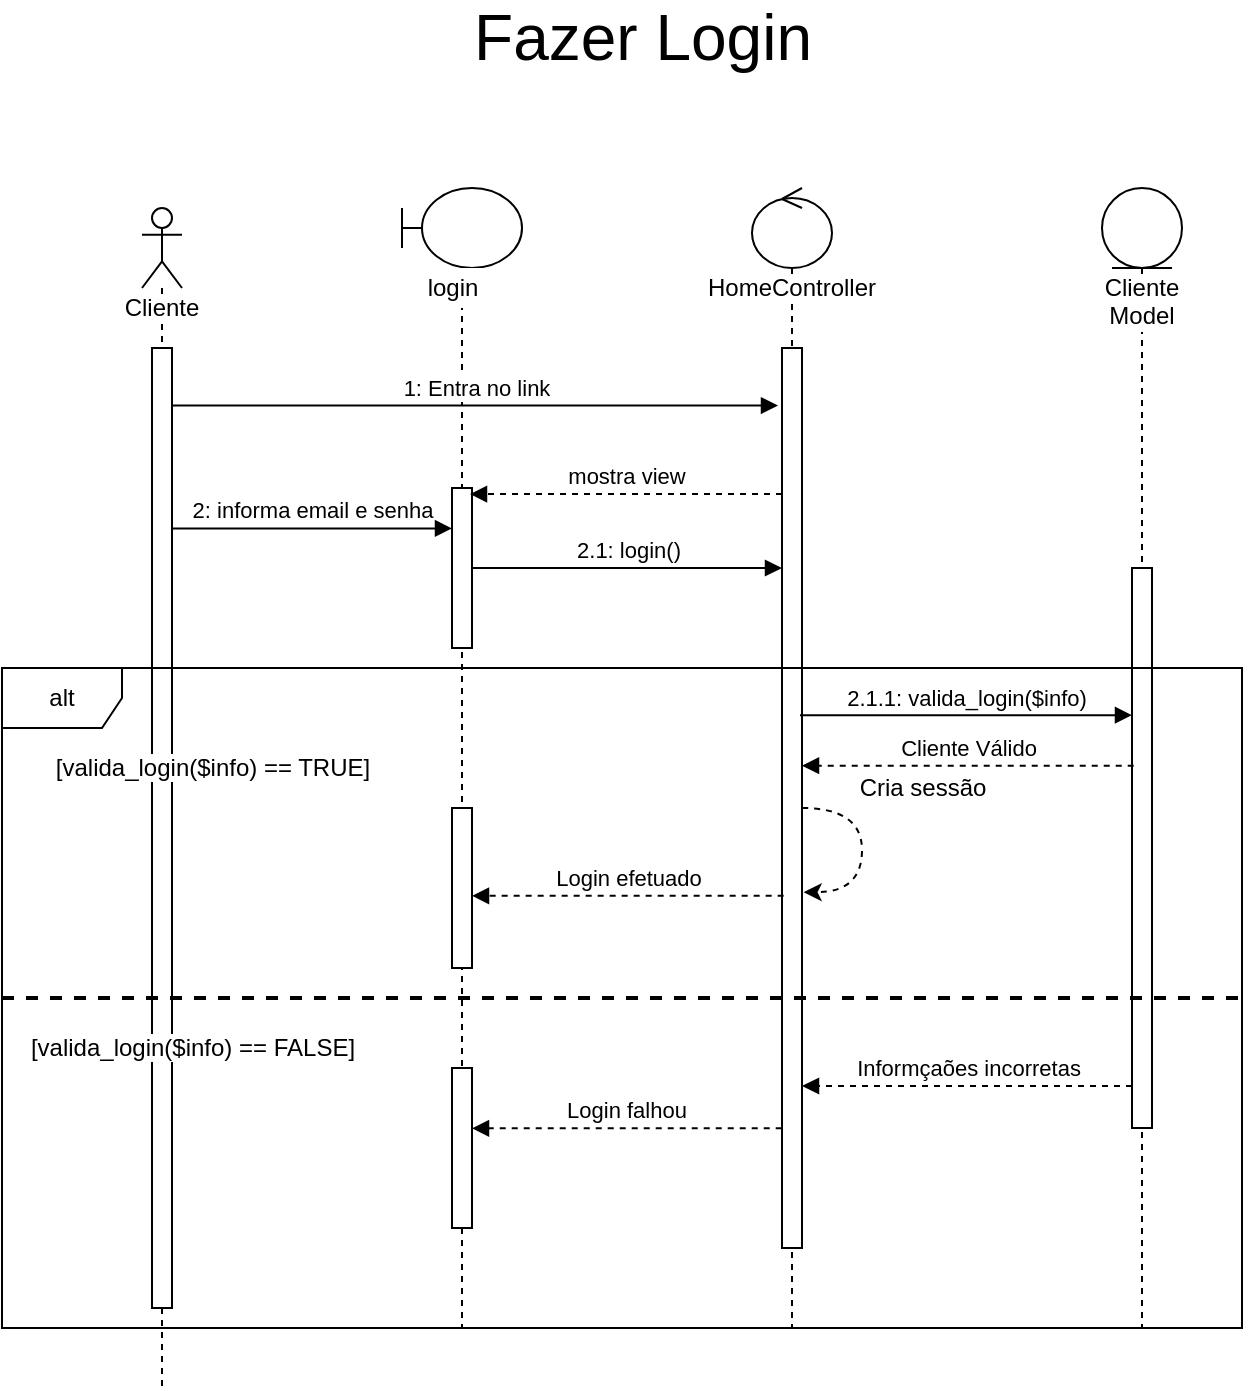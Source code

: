 <mxfile version="15.7.3" type="device" pages="8"><diagram id="i-iYMMR3_QGYjTvwOSkh" name="Fazer login"><mxGraphModel dx="1185" dy="732" grid="1" gridSize="10" guides="1" tooltips="1" connect="1" arrows="1" fold="1" page="1" pageScale="1" pageWidth="850" pageHeight="1100" math="0" shadow="0"><root><mxCell id="0"/><mxCell id="1" parent="0"/><mxCell id="U8AlHg6p9Z5eyA350zhh-2" value="alt" style="shape=umlFrame;whiteSpace=wrap;html=1;labelBackgroundColor=#FFFFFF;" vertex="1" parent="1"><mxGeometry x="20" y="340" width="620" height="330" as="geometry"/></mxCell><mxCell id="H1lziDKrStwKSfnA9CEh-1" value="&lt;span style=&quot;background-color: rgb(255 , 255 , 255)&quot;&gt;Cliente&lt;/span&gt;" style="shape=umlLifeline;participant=umlActor;perimeter=lifelinePerimeter;whiteSpace=wrap;html=1;container=1;collapsible=0;recursiveResize=0;verticalAlign=top;spacingTop=36;outlineConnect=0;" parent="1" vertex="1"><mxGeometry x="90" y="110" width="20" height="590" as="geometry"/></mxCell><mxCell id="H1lziDKrStwKSfnA9CEh-7" value="" style="html=1;points=[];perimeter=orthogonalPerimeter;fillColor=default;" parent="H1lziDKrStwKSfnA9CEh-1" vertex="1"><mxGeometry x="5" y="70" width="10" height="480" as="geometry"/></mxCell><mxCell id="H1lziDKrStwKSfnA9CEh-3" value="" style="shape=umlLifeline;participant=umlBoundary;perimeter=lifelinePerimeter;whiteSpace=wrap;html=1;container=1;collapsible=0;recursiveResize=0;verticalAlign=top;spacingTop=36;outlineConnect=0;" parent="1" vertex="1"><mxGeometry x="220" y="100" width="60" height="570" as="geometry"/></mxCell><mxCell id="H1lziDKrStwKSfnA9CEh-4" value="login" style="text;html=1;align=center;verticalAlign=middle;resizable=0;points=[];autosize=1;fillColor=default;" parent="H1lziDKrStwKSfnA9CEh-3" vertex="1"><mxGeometry x="5" y="40" width="40" height="20" as="geometry"/></mxCell><mxCell id="H1lziDKrStwKSfnA9CEh-6" value="" style="html=1;points=[];perimeter=orthogonalPerimeter;fillColor=default;" parent="H1lziDKrStwKSfnA9CEh-3" vertex="1"><mxGeometry x="25" y="150" width="10" height="80" as="geometry"/></mxCell><mxCell id="H1lziDKrStwKSfnA9CEh-21" value="" style="html=1;points=[];perimeter=orthogonalPerimeter;labelBackgroundColor=#FFFFFF;fillColor=default;" parent="H1lziDKrStwKSfnA9CEh-3" vertex="1"><mxGeometry x="25" y="310" width="10" height="80" as="geometry"/></mxCell><mxCell id="U8AlHg6p9Z5eyA350zhh-7" value="" style="html=1;points=[];perimeter=orthogonalPerimeter;labelBackgroundColor=#FFFFFF;fillColor=default;" vertex="1" parent="H1lziDKrStwKSfnA9CEh-3"><mxGeometry x="25" y="440" width="10" height="80" as="geometry"/></mxCell><mxCell id="H1lziDKrStwKSfnA9CEh-8" value="&lt;span style=&quot;background-color: rgb(255 , 255 , 255)&quot;&gt;HomeController&lt;/span&gt;" style="shape=umlLifeline;participant=umlControl;perimeter=lifelinePerimeter;whiteSpace=wrap;html=1;container=1;collapsible=0;recursiveResize=0;verticalAlign=top;spacingTop=36;outlineConnect=0;fillColor=default;" parent="1" vertex="1"><mxGeometry x="395" y="100" width="40" height="570" as="geometry"/></mxCell><mxCell id="H1lziDKrStwKSfnA9CEh-11" value="" style="html=1;points=[];perimeter=orthogonalPerimeter;labelBackgroundColor=#FFFFFF;fillColor=default;" parent="H1lziDKrStwKSfnA9CEh-8" vertex="1"><mxGeometry x="15" y="80" width="10" height="450" as="geometry"/></mxCell><mxCell id="H1lziDKrStwKSfnA9CEh-12" value="2: informa email e senha" style="html=1;verticalAlign=bottom;endArrow=block;rounded=0;exitX=1;exitY=0.188;exitDx=0;exitDy=0;exitPerimeter=0;" parent="1" target="H1lziDKrStwKSfnA9CEh-6" edge="1" source="H1lziDKrStwKSfnA9CEh-7"><mxGeometry width="80" relative="1" as="geometry"><mxPoint x="110" y="183" as="sourcePoint"/><mxPoint x="420" y="310" as="targetPoint"/></mxGeometry></mxCell><mxCell id="H1lziDKrStwKSfnA9CEh-14" value="Cliente Model" style="shape=umlLifeline;participant=umlEntity;perimeter=lifelinePerimeter;whiteSpace=wrap;html=1;container=1;collapsible=0;recursiveResize=0;verticalAlign=top;spacingTop=36;outlineConnect=0;labelBackgroundColor=#FFFFFF;fillColor=default;" parent="1" vertex="1"><mxGeometry x="570" y="100" width="40" height="570" as="geometry"/></mxCell><mxCell id="H1lziDKrStwKSfnA9CEh-15" value="" style="html=1;points=[];perimeter=orthogonalPerimeter;labelBackgroundColor=#FFFFFF;fillColor=default;" parent="H1lziDKrStwKSfnA9CEh-14" vertex="1"><mxGeometry x="15" y="190" width="10" height="280" as="geometry"/></mxCell><mxCell id="H1lziDKrStwKSfnA9CEh-16" value="2.1.1: valida_login($info)" style="html=1;verticalAlign=bottom;endArrow=block;rounded=0;exitX=0.9;exitY=0.408;exitDx=0;exitDy=0;exitPerimeter=0;" parent="1" source="H1lziDKrStwKSfnA9CEh-11" edge="1" target="H1lziDKrStwKSfnA9CEh-15"><mxGeometry width="80" relative="1" as="geometry"><mxPoint x="430" y="220.0" as="sourcePoint"/><mxPoint x="585" y="220.0" as="targetPoint"/></mxGeometry></mxCell><mxCell id="H1lziDKrStwKSfnA9CEh-18" value="Cliente Válido" style="html=1;verticalAlign=bottom;endArrow=block;rounded=0;dashed=1;exitX=0.086;exitY=0.353;exitDx=0;exitDy=0;exitPerimeter=0;" parent="1" source="H1lziDKrStwKSfnA9CEh-15" edge="1" target="H1lziDKrStwKSfnA9CEh-11"><mxGeometry width="80" relative="1" as="geometry"><mxPoint x="580" y="335" as="sourcePoint"/><mxPoint x="420" y="334.59" as="targetPoint"/></mxGeometry></mxCell><mxCell id="H1lziDKrStwKSfnA9CEh-20" value="Cria sessão" style="text;html=1;align=center;verticalAlign=middle;resizable=0;points=[];autosize=1;strokeColor=none;fillColor=none;" parent="1" vertex="1"><mxGeometry x="440" y="390" width="80" height="20" as="geometry"/></mxCell><mxCell id="H1lziDKrStwKSfnA9CEh-22" value="Login efetuado" style="html=1;verticalAlign=bottom;endArrow=block;rounded=0;exitX=0.083;exitY=0.953;exitDx=0;exitDy=0;exitPerimeter=0;dashed=1;" parent="1" target="H1lziDKrStwKSfnA9CEh-21" edge="1"><mxGeometry width="80" relative="1" as="geometry"><mxPoint x="410.83" y="453.89" as="sourcePoint"/><mxPoint x="421.67" y="470.0" as="targetPoint"/></mxGeometry></mxCell><mxCell id="6_gqy_Og4RKKuq8KHXhN-1" value="&lt;font style=&quot;font-size: 32px&quot;&gt;Fazer Login&lt;/font&gt;" style="text;html=1;align=center;verticalAlign=middle;resizable=0;points=[];autosize=1;strokeColor=none;fillColor=none;" parent="1" vertex="1"><mxGeometry x="250" y="10" width="180" height="30" as="geometry"/></mxCell><mxCell id="H1lziDKrStwKSfnA9CEh-13" value="2.1: login()" style="html=1;verticalAlign=bottom;endArrow=block;rounded=0;" parent="1" target="H1lziDKrStwKSfnA9CEh-11" edge="1" source="H1lziDKrStwKSfnA9CEh-6"><mxGeometry width="80" relative="1" as="geometry"><mxPoint x="255" y="200" as="sourcePoint"/><mxPoint x="335" y="200" as="targetPoint"/></mxGeometry></mxCell><mxCell id="4OBYEfvkuY2N8H-e8-Hi-1" value="1: Entra no link" style="html=1;verticalAlign=bottom;endArrow=block;rounded=0;entryX=-0.2;entryY=0.064;entryDx=0;entryDy=0;entryPerimeter=0;" edge="1" parent="1" source="H1lziDKrStwKSfnA9CEh-7" target="H1lziDKrStwKSfnA9CEh-11"><mxGeometry width="80" relative="1" as="geometry"><mxPoint x="64" y="157.92" as="sourcePoint"/><mxPoint x="420" y="157.92" as="targetPoint"/></mxGeometry></mxCell><mxCell id="U8AlHg6p9Z5eyA350zhh-1" value="mostra view" style="html=1;verticalAlign=bottom;endArrow=block;rounded=0;dashed=1;entryX=0.9;entryY=0.038;entryDx=0;entryDy=0;entryPerimeter=0;" edge="1" parent="1" source="H1lziDKrStwKSfnA9CEh-11" target="H1lziDKrStwKSfnA9CEh-6"><mxGeometry width="80" relative="1" as="geometry"><mxPoint x="420" y="250" as="sourcePoint"/><mxPoint x="264" y="250" as="targetPoint"/></mxGeometry></mxCell><mxCell id="U8AlHg6p9Z5eyA350zhh-3" value="" style="swimlane;startSize=0;labelBackgroundColor=#FFFFFF;" vertex="1" parent="1"><mxGeometry x="20" y="340" width="620" height="330" as="geometry"/></mxCell><mxCell id="U8AlHg6p9Z5eyA350zhh-5" value="&lt;span style=&quot;background-color: rgb(255 , 255 , 255)&quot;&gt;[valida_login($info) == TRUE]&lt;/span&gt;" style="text;html=1;align=center;verticalAlign=middle;resizable=0;points=[];autosize=1;strokeColor=none;fillColor=none;" vertex="1" parent="U8AlHg6p9Z5eyA350zhh-3"><mxGeometry x="20" y="40" width="170" height="20" as="geometry"/></mxCell><mxCell id="U8AlHg6p9Z5eyA350zhh-6" value="&lt;span style=&quot;background-color: rgb(255 , 255 , 255)&quot;&gt;[valida_login($info) == FALSE]&lt;/span&gt;" style="text;html=1;align=center;verticalAlign=middle;resizable=0;points=[];autosize=1;strokeColor=none;fillColor=none;" vertex="1" parent="U8AlHg6p9Z5eyA350zhh-3"><mxGeometry x="5" y="180" width="180" height="20" as="geometry"/></mxCell><mxCell id="U8AlHg6p9Z5eyA350zhh-9" value="Informçaões incorretas" style="html=1;verticalAlign=bottom;endArrow=block;rounded=0;dashed=1;" edge="1" parent="U8AlHg6p9Z5eyA350zhh-3" source="H1lziDKrStwKSfnA9CEh-15"><mxGeometry width="80" relative="1" as="geometry"><mxPoint x="565.86" y="209" as="sourcePoint"/><mxPoint x="400" y="209" as="targetPoint"/></mxGeometry></mxCell><mxCell id="U8AlHg6p9Z5eyA350zhh-4" value="" style="endArrow=none;dashed=1;html=1;rounded=0;strokeWidth=2;exitX=0;exitY=0.5;exitDx=0;exitDy=0;entryX=1;entryY=0.5;entryDx=0;entryDy=0;" edge="1" parent="1" source="U8AlHg6p9Z5eyA350zhh-3" target="U8AlHg6p9Z5eyA350zhh-3"><mxGeometry width="50" height="50" relative="1" as="geometry"><mxPoint x="520" y="420" as="sourcePoint"/><mxPoint x="570" y="370" as="targetPoint"/></mxGeometry></mxCell><mxCell id="H1lziDKrStwKSfnA9CEh-19" style="edgeStyle=orthogonalEdgeStyle;rounded=0;orthogonalLoop=1;jettySize=auto;html=1;entryX=1.083;entryY=0.824;entryDx=0;entryDy=0;entryPerimeter=0;curved=1;dashed=1;" parent="1" edge="1"><mxGeometry relative="1" as="geometry"><mxPoint x="420" y="410.0" as="sourcePoint"/><mxPoint x="420.83" y="452.12" as="targetPoint"/><Array as="points"><mxPoint x="450" y="410"/><mxPoint x="450" y="452"/></Array></mxGeometry></mxCell><mxCell id="U8AlHg6p9Z5eyA350zhh-10" value="Login falhou" style="html=1;verticalAlign=bottom;endArrow=block;rounded=0;dashed=1;exitX=-0.014;exitY=0.867;exitDx=0;exitDy=0;exitPerimeter=0;" edge="1" parent="1" source="H1lziDKrStwKSfnA9CEh-11" target="U8AlHg6p9Z5eyA350zhh-7"><mxGeometry width="80" relative="1" as="geometry"><mxPoint x="407.91" y="570" as="sourcePoint"/><mxPoint x="252.08" y="570" as="targetPoint"/></mxGeometry></mxCell></root></mxGraphModel></diagram><diagram id="RZVXIalnl8f36JajPkO1" name="Fazer Cadastro"><mxGraphModel dx="1422" dy="878" grid="1" gridSize="10" guides="1" tooltips="1" connect="1" arrows="1" fold="1" page="1" pageScale="1" pageWidth="850" pageHeight="1100" math="0" shadow="0"><root><mxCell id="EIgf_Wqvs9mccL7z5t6H-0"/><mxCell id="EIgf_Wqvs9mccL7z5t6H-1" parent="EIgf_Wqvs9mccL7z5t6H-0"/><mxCell id="EIgf_Wqvs9mccL7z5t6H-2" value="&lt;span style=&quot;background-color: rgb(255 , 255 , 255)&quot;&gt;Visitante&lt;/span&gt;" style="shape=umlLifeline;participant=umlActor;perimeter=lifelinePerimeter;whiteSpace=wrap;html=1;container=1;collapsible=0;recursiveResize=0;verticalAlign=top;spacingTop=36;outlineConnect=0;" parent="EIgf_Wqvs9mccL7z5t6H-1" vertex="1"><mxGeometry x="30" y="90" width="20" height="450" as="geometry"/></mxCell><mxCell id="EIgf_Wqvs9mccL7z5t6H-3" value="" style="html=1;points=[];perimeter=orthogonalPerimeter;fillColor=default;" parent="EIgf_Wqvs9mccL7z5t6H-2" vertex="1"><mxGeometry x="5" y="60" width="10" height="360" as="geometry"/></mxCell><mxCell id="EIgf_Wqvs9mccL7z5t6H-4" value="&lt;span style=&quot;background-color: rgb(255 , 255 , 255)&quot;&gt;Cadastro&lt;/span&gt;" style="shape=umlLifeline;participant=umlBoundary;perimeter=lifelinePerimeter;whiteSpace=wrap;html=1;container=1;collapsible=0;recursiveResize=0;verticalAlign=top;spacingTop=36;outlineConnect=0;" parent="EIgf_Wqvs9mccL7z5t6H-1" vertex="1"><mxGeometry x="210" y="60" width="60" height="480" as="geometry"/></mxCell><mxCell id="EIgf_Wqvs9mccL7z5t6H-6" value="" style="html=1;points=[];perimeter=orthogonalPerimeter;fillColor=default;" parent="EIgf_Wqvs9mccL7z5t6H-4" vertex="1"><mxGeometry x="25" y="130" width="10" height="100" as="geometry"/></mxCell><mxCell id="EIgf_Wqvs9mccL7z5t6H-8" value="" style="html=1;points=[];perimeter=orthogonalPerimeter;labelBackgroundColor=#FFFFFF;fillColor=default;" parent="EIgf_Wqvs9mccL7z5t6H-4" vertex="1"><mxGeometry x="25" y="310" width="10" height="80" as="geometry"/></mxCell><mxCell id="EIgf_Wqvs9mccL7z5t6H-9" value="&lt;span style=&quot;background-color: rgb(255 , 255 , 255)&quot;&gt;ClienteController&lt;/span&gt;" style="shape=umlLifeline;participant=umlControl;perimeter=lifelinePerimeter;whiteSpace=wrap;html=1;container=1;collapsible=0;recursiveResize=0;verticalAlign=top;spacingTop=36;outlineConnect=0;fillColor=default;" parent="EIgf_Wqvs9mccL7z5t6H-1" vertex="1"><mxGeometry x="385" y="80" width="40" height="470" as="geometry"/></mxCell><mxCell id="EIgf_Wqvs9mccL7z5t6H-10" value="" style="html=1;points=[];perimeter=orthogonalPerimeter;labelBackgroundColor=#FFFFFF;fillColor=default;" parent="EIgf_Wqvs9mccL7z5t6H-9" vertex="1"><mxGeometry x="15" y="70" width="10" height="290" as="geometry"/></mxCell><mxCell id="EIgf_Wqvs9mccL7z5t6H-12" style="edgeStyle=orthogonalEdgeStyle;rounded=0;orthogonalLoop=1;jettySize=auto;html=1;entryX=1.083;entryY=0.824;entryDx=0;entryDy=0;entryPerimeter=0;curved=1;" parent="EIgf_Wqvs9mccL7z5t6H-9" edge="1"><mxGeometry relative="1" as="geometry"><Array as="points"><mxPoint x="55" y="295"/><mxPoint x="55" y="337"/></Array><mxPoint x="25" y="295" as="sourcePoint"/><mxPoint x="25.83" y="337.12" as="targetPoint"/></mxGeometry></mxCell><mxCell id="EIgf_Wqvs9mccL7z5t6H-13" value="2: preenche formulário" style="html=1;verticalAlign=bottom;endArrow=block;rounded=0;exitX=1;exitY=0.178;exitDx=0;exitDy=0;exitPerimeter=0;" parent="EIgf_Wqvs9mccL7z5t6H-1" target="EIgf_Wqvs9mccL7z5t6H-6" edge="1" source="EIgf_Wqvs9mccL7z5t6H-3"><mxGeometry width="80" relative="1" as="geometry"><mxPoint x="100" y="163" as="sourcePoint"/><mxPoint x="230" y="220" as="targetPoint"/></mxGeometry></mxCell><mxCell id="EIgf_Wqvs9mccL7z5t6H-14" value="ClienteModel" style="shape=umlLifeline;participant=umlEntity;perimeter=lifelinePerimeter;whiteSpace=wrap;html=1;container=1;collapsible=0;recursiveResize=0;verticalAlign=top;spacingTop=36;outlineConnect=0;labelBackgroundColor=#FFFFFF;fillColor=default;" parent="EIgf_Wqvs9mccL7z5t6H-1" vertex="1"><mxGeometry x="560" y="80" width="40" height="470" as="geometry"/></mxCell><mxCell id="EIgf_Wqvs9mccL7z5t6H-15" value="" style="html=1;points=[];perimeter=orthogonalPerimeter;labelBackgroundColor=#FFFFFF;fillColor=default;" parent="EIgf_Wqvs9mccL7z5t6H-14" vertex="1"><mxGeometry x="15" y="90" width="10" height="190" as="geometry"/></mxCell><mxCell id="EIgf_Wqvs9mccL7z5t6H-16" value="2.1.1: adicionar($info)" style="html=1;verticalAlign=bottom;endArrow=block;rounded=0;exitX=0.9;exitY=0.424;exitDx=0;exitDy=0;exitPerimeter=0;" parent="EIgf_Wqvs9mccL7z5t6H-1" source="EIgf_Wqvs9mccL7z5t6H-10" edge="1" target="EIgf_Wqvs9mccL7z5t6H-15"><mxGeometry width="80" relative="1" as="geometry"><mxPoint x="420" y="200.0" as="sourcePoint"/><mxPoint x="575" y="200.0" as="targetPoint"/></mxGeometry></mxCell><mxCell id="EIgf_Wqvs9mccL7z5t6H-17" value="Confirma" style="html=1;verticalAlign=bottom;endArrow=block;rounded=0;exitX=-0.417;exitY=0.761;exitDx=0;exitDy=0;exitPerimeter=0;dashed=1;" parent="EIgf_Wqvs9mccL7z5t6H-1" source="EIgf_Wqvs9mccL7z5t6H-15" edge="1"><mxGeometry width="80" relative="1" as="geometry"><mxPoint x="570" y="315" as="sourcePoint"/><mxPoint x="410" y="314.59" as="targetPoint"/></mxGeometry></mxCell><mxCell id="EIgf_Wqvs9mccL7z5t6H-18" value="envia_email_confirmacao($dados)" style="text;html=1;align=center;verticalAlign=middle;resizable=0;points=[];autosize=1;strokeColor=none;fillColor=default;" parent="EIgf_Wqvs9mccL7z5t6H-1" vertex="1"><mxGeometry x="440" y="390" width="200" height="20" as="geometry"/></mxCell><mxCell id="EIgf_Wqvs9mccL7z5t6H-19" value="Cadastro efetuado" style="html=1;verticalAlign=bottom;endArrow=block;rounded=0;exitX=0.083;exitY=0.953;exitDx=0;exitDy=0;exitPerimeter=0;dashed=1;" parent="EIgf_Wqvs9mccL7z5t6H-1" target="EIgf_Wqvs9mccL7z5t6H-8" edge="1"><mxGeometry width="80" relative="1" as="geometry"><mxPoint x="400.83" y="433.89" as="sourcePoint"/><mxPoint x="411.67" y="450.0" as="targetPoint"/></mxGeometry></mxCell><mxCell id="644go7L7bMvWF7iFMRSK-0" value="&lt;font style=&quot;font-size: 32px&quot;&gt;Fazer Cadastro&lt;/font&gt;" style="text;html=1;align=center;verticalAlign=middle;resizable=0;points=[];autosize=1;strokeColor=none;fillColor=none;" parent="EIgf_Wqvs9mccL7z5t6H-1" vertex="1"><mxGeometry x="215" y="10" width="240" height="30" as="geometry"/></mxCell><mxCell id="EIgf_Wqvs9mccL7z5t6H-7" value="2.1: cadastrar()" style="html=1;verticalAlign=bottom;endArrow=block;rounded=0;" parent="EIgf_Wqvs9mccL7z5t6H-1" target="EIgf_Wqvs9mccL7z5t6H-10" edge="1" source="EIgf_Wqvs9mccL7z5t6H-6"><mxGeometry width="80" relative="1" as="geometry"><mxPoint x="245" y="180" as="sourcePoint"/><mxPoint x="325" y="180" as="targetPoint"/></mxGeometry></mxCell><mxCell id="jy0TolU_DeCw7tJfzi8A-0" value="1: Entra no link" style="html=1;verticalAlign=bottom;endArrow=block;rounded=0;exitX=0.9;exitY=0.022;exitDx=0;exitDy=0;exitPerimeter=0;" edge="1" parent="EIgf_Wqvs9mccL7z5t6H-1" source="EIgf_Wqvs9mccL7z5t6H-3" target="EIgf_Wqvs9mccL7z5t6H-10"><mxGeometry width="80" relative="1" as="geometry"><mxPoint x="50" y="160.0" as="sourcePoint"/><mxPoint x="240" y="160.0" as="targetPoint"/></mxGeometry></mxCell><mxCell id="jy0TolU_DeCw7tJfzi8A-2" value="mostra view" style="html=1;verticalAlign=bottom;endArrow=block;rounded=0;dashed=1;entryX=0.9;entryY=0.05;entryDx=0;entryDy=0;entryPerimeter=0;" edge="1" parent="EIgf_Wqvs9mccL7z5t6H-1" source="EIgf_Wqvs9mccL7z5t6H-10" target="EIgf_Wqvs9mccL7z5t6H-6"><mxGeometry width="80" relative="1" as="geometry"><mxPoint x="580.83" y="324.59" as="sourcePoint"/><mxPoint x="420" y="324.59" as="targetPoint"/></mxGeometry></mxCell></root></mxGraphModel></diagram><diagram id="Y0CL3Bv4HhVh5odtZqU3" name="Adicionar ao Carinho"><mxGraphModel dx="1422" dy="878" grid="1" gridSize="10" guides="1" tooltips="1" connect="1" arrows="1" fold="1" page="1" pageScale="1" pageWidth="850" pageHeight="1100" math="0" shadow="0"><root><mxCell id="8UTwnT9JXCAvOxcSkzE1-0"/><mxCell id="8UTwnT9JXCAvOxcSkzE1-1" parent="8UTwnT9JXCAvOxcSkzE1-0"/><mxCell id="8UTwnT9JXCAvOxcSkzE1-2" value="&lt;span style=&quot;background-color: rgb(255 , 255 , 255)&quot;&gt;Cliente&lt;/span&gt;" style="shape=umlLifeline;participant=umlActor;perimeter=lifelinePerimeter;whiteSpace=wrap;html=1;container=1;collapsible=0;recursiveResize=0;verticalAlign=top;spacingTop=36;outlineConnect=0;" parent="8UTwnT9JXCAvOxcSkzE1-1" vertex="1"><mxGeometry x="50" y="90" width="20" height="450" as="geometry"/></mxCell><mxCell id="8UTwnT9JXCAvOxcSkzE1-3" value="" style="html=1;points=[];perimeter=orthogonalPerimeter;fillColor=default;" parent="8UTwnT9JXCAvOxcSkzE1-2" vertex="1"><mxGeometry x="5" y="60" width="10" height="360" as="geometry"/></mxCell><mxCell id="8UTwnT9JXCAvOxcSkzE1-4" value="&lt;span style=&quot;background-color: rgb(255 , 255 , 255)&quot;&gt;JogoView&lt;/span&gt;" style="shape=umlLifeline;participant=umlBoundary;perimeter=lifelinePerimeter;whiteSpace=wrap;html=1;container=1;collapsible=0;recursiveResize=0;verticalAlign=top;spacingTop=36;outlineConnect=0;" parent="8UTwnT9JXCAvOxcSkzE1-1" vertex="1"><mxGeometry x="210" y="80" width="60" height="460" as="geometry"/></mxCell><mxCell id="8UTwnT9JXCAvOxcSkzE1-5" value="" style="html=1;points=[];perimeter=orthogonalPerimeter;fillColor=default;" parent="8UTwnT9JXCAvOxcSkzE1-4" vertex="1"><mxGeometry x="25" y="80" width="10" height="300" as="geometry"/></mxCell><mxCell id="8UTwnT9JXCAvOxcSkzE1-6" value="1.1: adicionar()" style="html=1;verticalAlign=bottom;endArrow=block;rounded=0;" parent="8UTwnT9JXCAvOxcSkzE1-4" target="8UTwnT9JXCAvOxcSkzE1-9" edge="1"><mxGeometry width="80" relative="1" as="geometry"><mxPoint x="35" y="100" as="sourcePoint"/><mxPoint x="115" y="100" as="targetPoint"/></mxGeometry></mxCell><mxCell id="8UTwnT9JXCAvOxcSkzE1-8" value="&lt;span style=&quot;background-color: rgb(255 , 255 , 255)&quot;&gt;CarrinhoController&lt;/span&gt;" style="shape=umlLifeline;participant=umlControl;perimeter=lifelinePerimeter;whiteSpace=wrap;html=1;container=1;collapsible=0;recursiveResize=0;verticalAlign=top;spacingTop=36;outlineConnect=0;fillColor=default;" parent="8UTwnT9JXCAvOxcSkzE1-1" vertex="1"><mxGeometry x="385" y="80" width="40" height="470" as="geometry"/></mxCell><mxCell id="8UTwnT9JXCAvOxcSkzE1-9" value="" style="html=1;points=[];perimeter=orthogonalPerimeter;labelBackgroundColor=#FFFFFF;fillColor=default;" parent="8UTwnT9JXCAvOxcSkzE1-8" vertex="1"><mxGeometry x="15" y="80" width="10" height="300" as="geometry"/></mxCell><mxCell id="8UTwnT9JXCAvOxcSkzE1-12" value="1: Abre página do jogo" style="html=1;verticalAlign=bottom;endArrow=block;rounded=0;entryX=-0.114;entryY=0.043;entryDx=0;entryDy=0;entryPerimeter=0;" parent="8UTwnT9JXCAvOxcSkzE1-1" source="8UTwnT9JXCAvOxcSkzE1-3" target="8UTwnT9JXCAvOxcSkzE1-5" edge="1"><mxGeometry width="80" relative="1" as="geometry"><mxPoint x="100" y="173" as="sourcePoint"/><mxPoint x="410" y="290" as="targetPoint"/></mxGeometry></mxCell><mxCell id="8UTwnT9JXCAvOxcSkzE1-13" value="CarrinhoFramework" style="shape=umlLifeline;participant=umlEntity;perimeter=lifelinePerimeter;whiteSpace=wrap;html=1;container=1;collapsible=0;recursiveResize=0;verticalAlign=top;spacingTop=36;outlineConnect=0;labelBackgroundColor=#FFFFFF;fillColor=default;" parent="8UTwnT9JXCAvOxcSkzE1-1" vertex="1"><mxGeometry x="560" y="80" width="40" height="470" as="geometry"/></mxCell><mxCell id="8UTwnT9JXCAvOxcSkzE1-14" value="" style="html=1;points=[];perimeter=orthogonalPerimeter;labelBackgroundColor=#FFFFFF;fillColor=default;" parent="8UTwnT9JXCAvOxcSkzE1-13" vertex="1"><mxGeometry x="15" y="90" width="10" height="220" as="geometry"/></mxCell><mxCell id="8UTwnT9JXCAvOxcSkzE1-15" value="1.1.1: adicionar($info)" style="html=1;verticalAlign=bottom;endArrow=block;rounded=0;exitX=1.043;exitY=0.365;exitDx=0;exitDy=0;exitPerimeter=0;" parent="8UTwnT9JXCAvOxcSkzE1-1" source="8UTwnT9JXCAvOxcSkzE1-9" edge="1"><mxGeometry width="80" relative="1" as="geometry"><mxPoint x="420" y="200.0" as="sourcePoint"/><mxPoint x="570" y="270" as="targetPoint"/></mxGeometry></mxCell><mxCell id="8UTwnT9JXCAvOxcSkzE1-16" value="Confirma" style="html=1;verticalAlign=bottom;endArrow=block;rounded=0;exitX=-0.417;exitY=0.761;exitDx=0;exitDy=0;exitPerimeter=0;dashed=1;entryX=1.043;entryY=0.591;entryDx=0;entryDy=0;entryPerimeter=0;" parent="8UTwnT9JXCAvOxcSkzE1-1" source="8UTwnT9JXCAvOxcSkzE1-14" target="8UTwnT9JXCAvOxcSkzE1-9" edge="1"><mxGeometry width="80" relative="1" as="geometry"><mxPoint x="570" y="315" as="sourcePoint"/><mxPoint x="410" y="314.59" as="targetPoint"/></mxGeometry></mxCell><mxCell id="8UTwnT9JXCAvOxcSkzE1-18" value="Adicionado ao carrinho" style="html=1;verticalAlign=bottom;endArrow=block;rounded=0;exitX=0.083;exitY=0.953;exitDx=0;exitDy=0;exitPerimeter=0;dashed=1;" parent="8UTwnT9JXCAvOxcSkzE1-1" edge="1"><mxGeometry width="80" relative="1" as="geometry"><mxPoint x="400.83" y="433.89" as="sourcePoint"/><mxPoint x="245" y="433.89" as="targetPoint"/></mxGeometry></mxCell><mxCell id="YAhEn_hDErWdsnLG3DIP-0" value="&lt;font style=&quot;font-size: 32px&quot;&gt;Adicionar ao Carrinho&lt;/font&gt;" style="text;html=1;align=center;verticalAlign=middle;resizable=0;points=[];autosize=1;strokeColor=none;fillColor=none;" parent="8UTwnT9JXCAvOxcSkzE1-1" vertex="1"><mxGeometry x="175" y="10" width="330" height="30" as="geometry"/></mxCell></root></mxGraphModel></diagram><diagram id="HxMxuho1IV8ombAnL7hA" name="Remover Console"><mxGraphModel dx="1673" dy="1033" grid="1" gridSize="10" guides="1" tooltips="1" connect="1" arrows="1" fold="1" page="1" pageScale="1" pageWidth="850" pageHeight="1100" math="0" shadow="0"><root><mxCell id="TcUxoh_8M38CVEYqvKDR-0"/><mxCell id="TcUxoh_8M38CVEYqvKDR-1" parent="TcUxoh_8M38CVEYqvKDR-0"/><mxCell id="oXVVa6AzDbfb0gK3cK66-0" value="alt" style="shape=umlFrame;whiteSpace=wrap;html=1;width=80;height=15;" vertex="1" parent="TcUxoh_8M38CVEYqvKDR-1"><mxGeometry x="40" y="400" width="780" height="450" as="geometry"/></mxCell><mxCell id="CvUIZZbo-vGoB8ubcnG1-2" value="&lt;span style=&quot;background-color: rgb(255 , 255 , 255)&quot;&gt;Administrador&lt;/span&gt;" style="shape=umlLifeline;participant=umlActor;perimeter=lifelinePerimeter;whiteSpace=wrap;html=1;container=1;collapsible=0;recursiveResize=0;verticalAlign=top;spacingTop=36;outlineConnect=0;" vertex="1" parent="TcUxoh_8M38CVEYqvKDR-1"><mxGeometry x="160" y="110" width="20" height="690" as="geometry"/></mxCell><mxCell id="CvUIZZbo-vGoB8ubcnG1-3" value="" style="html=1;points=[];perimeter=orthogonalPerimeter;fillColor=default;" vertex="1" parent="CvUIZZbo-vGoB8ubcnG1-2"><mxGeometry x="5" y="60" width="10" height="630" as="geometry"/></mxCell><mxCell id="CvUIZZbo-vGoB8ubcnG1-4" value="&lt;span style=&quot;background-color: rgb(255 , 255 , 255)&quot;&gt;Deletar Console&lt;/span&gt;" style="shape=umlLifeline;participant=umlBoundary;perimeter=lifelinePerimeter;whiteSpace=wrap;html=1;container=1;collapsible=0;recursiveResize=0;verticalAlign=top;spacingTop=36;outlineConnect=0;" vertex="1" parent="TcUxoh_8M38CVEYqvKDR-1"><mxGeometry x="380" y="100" width="70" height="640" as="geometry"/></mxCell><mxCell id="CvUIZZbo-vGoB8ubcnG1-6" value="" style="html=1;points=[];perimeter=orthogonalPerimeter;labelBackgroundColor=none;fontSize=12;fillColor=default;" vertex="1" parent="CvUIZZbo-vGoB8ubcnG1-4"><mxGeometry x="30" y="210" width="10" height="410" as="geometry"/></mxCell><mxCell id="CvUIZZbo-vGoB8ubcnG1-7" value="&lt;span style=&quot;background-color: rgb(255 , 255 , 255)&quot;&gt;AdminitradorController&lt;/span&gt;" style="shape=umlLifeline;participant=umlControl;perimeter=lifelinePerimeter;whiteSpace=wrap;html=1;container=1;collapsible=0;recursiveResize=0;verticalAlign=top;spacingTop=36;outlineConnect=0;fillColor=default;" vertex="1" parent="TcUxoh_8M38CVEYqvKDR-1"><mxGeometry x="555" y="100" width="40" height="720" as="geometry"/></mxCell><mxCell id="CvUIZZbo-vGoB8ubcnG1-8" value="" style="html=1;points=[];perimeter=orthogonalPerimeter;labelBackgroundColor=#FFFFFF;fillColor=default;" vertex="1" parent="CvUIZZbo-vGoB8ubcnG1-7"><mxGeometry x="15" y="70" width="10" height="470" as="geometry"/></mxCell><mxCell id="CvUIZZbo-vGoB8ubcnG1-9" value="ConsoleModel" style="shape=umlLifeline;participant=umlEntity;perimeter=lifelinePerimeter;whiteSpace=wrap;html=1;container=1;collapsible=0;recursiveResize=0;verticalAlign=top;spacingTop=36;outlineConnect=0;labelBackgroundColor=#FFFFFF;fillColor=default;" vertex="1" parent="TcUxoh_8M38CVEYqvKDR-1"><mxGeometry x="750" y="120" width="40" height="620" as="geometry"/></mxCell><mxCell id="CvUIZZbo-vGoB8ubcnG1-10" value="" style="html=1;points=[];perimeter=orthogonalPerimeter;labelBackgroundColor=#FFFFFF;fillColor=default;" vertex="1" parent="CvUIZZbo-vGoB8ubcnG1-9"><mxGeometry x="15" y="140" width="10" height="150" as="geometry"/></mxCell><mxCell id="CvUIZZbo-vGoB8ubcnG1-13" value="1.1.1: getConsole($id)" style="html=1;verticalAlign=bottom;endArrow=block;rounded=0;entryX=0.1;entryY=0.08;entryDx=0;entryDy=0;entryPerimeter=0;" edge="1" parent="TcUxoh_8M38CVEYqvKDR-1" source="CvUIZZbo-vGoB8ubcnG1-8" target="CvUIZZbo-vGoB8ubcnG1-10"><mxGeometry width="80" relative="1" as="geometry"><mxPoint x="610" y="244" as="sourcePoint"/><mxPoint x="720" y="240" as="targetPoint"/></mxGeometry></mxCell><mxCell id="CvUIZZbo-vGoB8ubcnG1-14" value="Retorna info do console" style="html=1;verticalAlign=bottom;endArrow=block;rounded=0;dashed=1;exitX=0.021;exitY=0.201;exitDx=0;exitDy=0;exitPerimeter=0;" edge="1" parent="TcUxoh_8M38CVEYqvKDR-1" source="CvUIZZbo-vGoB8ubcnG1-10" target="CvUIZZbo-vGoB8ubcnG1-8"><mxGeometry width="80" relative="1" as="geometry"><mxPoint x="740" y="405" as="sourcePoint"/><mxPoint x="580" y="404.59" as="targetPoint"/></mxGeometry></mxCell><mxCell id="CvUIZZbo-vGoB8ubcnG1-15" value="&lt;span style=&quot;font-size: 32px&quot;&gt;Remover Console&lt;/span&gt;" style="text;html=1;align=center;verticalAlign=middle;resizable=0;points=[];autosize=1;strokeColor=none;fillColor=none;" vertex="1" parent="TcUxoh_8M38CVEYqvKDR-1"><mxGeometry x="370" y="40" width="270" height="30" as="geometry"/></mxCell><mxCell id="CvUIZZbo-vGoB8ubcnG1-16" value="1:Abre página de remoção de console form_remover_console(id)" style="html=1;verticalAlign=bottom;endArrow=block;rounded=0;entryX=-0.031;entryY=0.115;entryDx=0;entryDy=0;entryPerimeter=0;" edge="1" parent="TcUxoh_8M38CVEYqvKDR-1" source="CvUIZZbo-vGoB8ubcnG1-3" target="CvUIZZbo-vGoB8ubcnG1-8"><mxGeometry width="80" relative="1" as="geometry"><mxPoint x="170" y="200" as="sourcePoint"/><mxPoint x="410" y="385.05" as="targetPoint"/></mxGeometry></mxCell><mxCell id="CvUIZZbo-vGoB8ubcnG1-17" value="Envia infos necessárias&lt;br&gt;para montar página impedindo a remoção" style="html=1;verticalAlign=bottom;endArrow=block;rounded=0;dashed=1;exitX=0.157;exitY=0.637;exitDx=0;exitDy=0;exitPerimeter=0;" edge="1" parent="TcUxoh_8M38CVEYqvKDR-1" source="CvUIZZbo-vGoB8ubcnG1-8" target="CvUIZZbo-vGoB8ubcnG1-6"><mxGeometry x="-0.191" y="-12" width="80" relative="1" as="geometry"><mxPoint x="570" y="387" as="sourcePoint"/><mxPoint x="422.1" y="349.2" as="targetPoint"/><mxPoint as="offset"/></mxGeometry></mxCell><mxCell id="CvUIZZbo-vGoB8ubcnG1-21" value="1.1.2:podeDel($id)" style="html=1;verticalAlign=bottom;endArrow=block;rounded=0;exitX=1.176;exitY=0.331;exitDx=0;exitDy=0;exitPerimeter=0;" edge="1" parent="TcUxoh_8M38CVEYqvKDR-1" source="CvUIZZbo-vGoB8ubcnG1-8" target="CvUIZZbo-vGoB8ubcnG1-10"><mxGeometry width="80" relative="1" as="geometry"><mxPoint x="580" y="220" as="sourcePoint"/><mxPoint x="670" y="326" as="targetPoint"/></mxGeometry></mxCell><mxCell id="CvUIZZbo-vGoB8ubcnG1-22" value="Retorna se pode ser removido" style="html=1;verticalAlign=bottom;endArrow=block;rounded=0;dashed=1;entryX=1.245;entryY=0.39;entryDx=0;entryDy=0;entryPerimeter=0;" edge="1" parent="TcUxoh_8M38CVEYqvKDR-1" source="CvUIZZbo-vGoB8ubcnG1-10" target="CvUIZZbo-vGoB8ubcnG1-8"><mxGeometry width="80" relative="1" as="geometry"><mxPoint x="650" y="353" as="sourcePoint"/><mxPoint x="575" y="340" as="targetPoint"/></mxGeometry></mxCell><mxCell id="CvUIZZbo-vGoB8ubcnG1-11" value="" style="html=1;points=[];perimeter=orthogonalPerimeter;labelBackgroundColor=none;fontSize=12;fillColor=default;" vertex="1" parent="TcUxoh_8M38CVEYqvKDR-1"><mxGeometry x="765" y="700" width="10" height="90" as="geometry"/></mxCell><mxCell id="CvUIZZbo-vGoB8ubcnG1-23" value="Mostra a opção de deletar" style="html=1;verticalAlign=bottom;endArrow=block;rounded=0;dashed=1;startArrow=none;entryX=1.021;entryY=0.742;entryDx=0;entryDy=0;entryPerimeter=0;" edge="1" parent="TcUxoh_8M38CVEYqvKDR-1"><mxGeometry width="80" relative="1" as="geometry"><mxPoint x="410" y="668.1" as="sourcePoint"/><mxPoint x="175.21" y="668.1" as="targetPoint"/></mxGeometry></mxCell><mxCell id="CvUIZZbo-vGoB8ubcnG1-25" value="2:Confirma remoção" style="html=1;verticalAlign=bottom;endArrow=block;rounded=0;exitX=0.952;exitY=0.798;exitDx=0;exitDy=0;exitPerimeter=0;" edge="1" parent="TcUxoh_8M38CVEYqvKDR-1"><mxGeometry width="80" relative="1" as="geometry"><mxPoint x="174.52" y="698.9" as="sourcePoint"/><mxPoint x="410" y="698.9" as="targetPoint"/></mxGeometry></mxCell><mxCell id="CvUIZZbo-vGoB8ubcnG1-26" value="2.1:remover($id)" style="html=1;verticalAlign=bottom;endArrow=block;rounded=0;exitX=0.952;exitY=0.798;exitDx=0;exitDy=0;exitPerimeter=0;" edge="1" parent="TcUxoh_8M38CVEYqvKDR-1" target="CvUIZZbo-vGoB8ubcnG1-11"><mxGeometry width="80" relative="1" as="geometry"><mxPoint x="422.26" y="710" as="sourcePoint"/><mxPoint x="657.74" y="710.0" as="targetPoint"/></mxGeometry></mxCell><mxCell id="CvUIZZbo-vGoB8ubcnG1-27" value="removido com sucesso" style="html=1;verticalAlign=bottom;endArrow=block;rounded=0;dashed=1;startArrow=none;exitX=0.124;exitY=0.847;exitDx=0;exitDy=0;exitPerimeter=0;" edge="1" parent="TcUxoh_8M38CVEYqvKDR-1" source="CvUIZZbo-vGoB8ubcnG1-11" target="CvUIZZbo-vGoB8ubcnG1-3"><mxGeometry width="80" relative="1" as="geometry"><mxPoint x="504.79" y="850.0" as="sourcePoint"/><mxPoint x="175" y="766.23" as="targetPoint"/></mxGeometry></mxCell><mxCell id="oXVVa6AzDbfb0gK3cK66-3" value="" style="swimlane;startSize=0;" vertex="1" parent="TcUxoh_8M38CVEYqvKDR-1"><mxGeometry x="40" y="400" width="780" height="450" as="geometry"/></mxCell><mxCell id="oXVVa6AzDbfb0gK3cK66-5" value="&lt;span style=&quot;background-color: rgb(255 , 255 , 255)&quot;&gt;[podeDel(id) == FALSE]&lt;/span&gt;" style="text;html=1;align=center;verticalAlign=middle;resizable=0;points=[];autosize=1;strokeColor=none;fillColor=none;" vertex="1" parent="oXVVa6AzDbfb0gK3cK66-3"><mxGeometry x="20" y="20" width="140" height="20" as="geometry"/></mxCell><mxCell id="oXVVa6AzDbfb0gK3cK66-7" value="Envia infos necessárias&lt;br&gt;para montar página permitindo a remoção" style="html=1;verticalAlign=bottom;endArrow=block;rounded=0;dashed=1;entryX=1.176;entryY=0.473;entryDx=0;entryDy=0;entryPerimeter=0;" edge="1" parent="oXVVa6AzDbfb0gK3cK66-3"><mxGeometry x="-0.191" y="-12" width="80" relative="1" as="geometry"><mxPoint x="528.24" y="180.0" as="sourcePoint"/><mxPoint x="380.0" y="180.0" as="targetPoint"/><mxPoint as="offset"/></mxGeometry></mxCell><mxCell id="oXVVa6AzDbfb0gK3cK66-4" value="" style="endArrow=none;dashed=1;html=1;strokeWidth=1;rounded=0;exitX=0;exitY=0.25;exitDx=0;exitDy=0;entryX=1;entryY=0.25;entryDx=0;entryDy=0;" edge="1" parent="TcUxoh_8M38CVEYqvKDR-1" source="oXVVa6AzDbfb0gK3cK66-3" target="oXVVa6AzDbfb0gK3cK66-3"><mxGeometry width="50" height="50" relative="1" as="geometry"><mxPoint x="490" y="530" as="sourcePoint"/><mxPoint x="540" y="480" as="targetPoint"/></mxGeometry></mxCell><mxCell id="oXVVa6AzDbfb0gK3cK66-6" value="&lt;span style=&quot;background-color: rgb(255 , 255 , 255)&quot;&gt;[podeDel(id) == TRUE]&lt;/span&gt;" style="text;html=1;align=center;verticalAlign=middle;resizable=0;points=[];autosize=1;strokeColor=none;fillColor=none;" vertex="1" parent="TcUxoh_8M38CVEYqvKDR-1"><mxGeometry x="60" y="540" width="140" height="20" as="geometry"/></mxCell></root></mxGraphModel></diagram><diagram id="v_Ko8JlVuPI0JG7EqqPe" name="Jogo Consultar"><mxGraphModel dx="1422" dy="878" grid="1" gridSize="10" guides="1" tooltips="1" connect="1" arrows="1" fold="1" page="1" pageScale="1" pageWidth="850" pageHeight="1100" math="0" shadow="0"><root><mxCell id="xzUwP8QE4W_XdQBV8MLF-0"/><mxCell id="xzUwP8QE4W_XdQBV8MLF-1" parent="xzUwP8QE4W_XdQBV8MLF-0"/><mxCell id="xzUwP8QE4W_XdQBV8MLF-2" value="&lt;span style=&quot;background-color: rgb(255 , 255 , 255)&quot;&gt;Administrador&lt;/span&gt;" style="shape=umlLifeline;participant=umlActor;perimeter=lifelinePerimeter;whiteSpace=wrap;html=1;container=1;collapsible=0;recursiveResize=0;verticalAlign=top;spacingTop=36;outlineConnect=0;" parent="xzUwP8QE4W_XdQBV8MLF-1" vertex="1"><mxGeometry x="30" y="90" width="20" height="480" as="geometry"/></mxCell><mxCell id="xzUwP8QE4W_XdQBV8MLF-3" value="" style="html=1;points=[];perimeter=orthogonalPerimeter;fillColor=default;" parent="xzUwP8QE4W_XdQBV8MLF-2" vertex="1"><mxGeometry x="5" y="112" width="10" height="380" as="geometry"/></mxCell><mxCell id="xzUwP8QE4W_XdQBV8MLF-4" value="&lt;span style=&quot;background-color: rgb(255 , 255 , 255)&quot;&gt;jogo&lt;/span&gt;" style="shape=umlLifeline;participant=umlBoundary;perimeter=lifelinePerimeter;whiteSpace=wrap;html=1;container=1;collapsible=0;recursiveResize=0;verticalAlign=top;spacingTop=36;outlineConnect=0;" parent="xzUwP8QE4W_XdQBV8MLF-1" vertex="1"><mxGeometry x="250" y="80" width="60" height="492" as="geometry"/></mxCell><mxCell id="xzUwP8QE4W_XdQBV8MLF-5" value="" style="html=1;points=[];perimeter=orthogonalPerimeter;fillColor=default;" parent="xzUwP8QE4W_XdQBV8MLF-4" vertex="1"><mxGeometry x="25" y="430" width="10" height="62" as="geometry"/></mxCell><mxCell id="xzUwP8QE4W_XdQBV8MLF-6" value="&lt;span style=&quot;background-color: rgb(255 , 255 , 255)&quot;&gt;JogoController&lt;/span&gt;" style="shape=umlLifeline;participant=umlControl;perimeter=lifelinePerimeter;whiteSpace=wrap;html=1;container=1;collapsible=0;recursiveResize=0;verticalAlign=top;spacingTop=36;outlineConnect=0;fillColor=default;" parent="xzUwP8QE4W_XdQBV8MLF-1" vertex="1"><mxGeometry x="425" y="80" width="40" height="420" as="geometry"/></mxCell><mxCell id="xzUwP8QE4W_XdQBV8MLF-7" value="" style="html=1;points=[];perimeter=orthogonalPerimeter;labelBackgroundColor=#FFFFFF;fillColor=default;" parent="xzUwP8QE4W_XdQBV8MLF-6" vertex="1"><mxGeometry x="15" y="122" width="10" height="330" as="geometry"/></mxCell><mxCell id="xzUwP8QE4W_XdQBV8MLF-13" value="&lt;font style=&quot;font-size: 32px&quot;&gt;Consultar Jogo&lt;/font&gt;" style="text;html=1;align=center;verticalAlign=middle;resizable=0;points=[];autosize=1;strokeColor=none;fillColor=none;" parent="xzUwP8QE4W_XdQBV8MLF-1" vertex="1"><mxGeometry x="250" y="20" width="230" height="30" as="geometry"/></mxCell><mxCell id="xzUwP8QE4W_XdQBV8MLF-14" value="1: index()" style="html=1;verticalAlign=bottom;endArrow=block;rounded=0;exitX=1.1;exitY=0.021;exitDx=0;exitDy=0;exitPerimeter=0;entryX=0.071;entryY=0.026;entryDx=0;entryDy=0;entryPerimeter=0;" parent="xzUwP8QE4W_XdQBV8MLF-1" source="xzUwP8QE4W_XdQBV8MLF-3" target="xzUwP8QE4W_XdQBV8MLF-7" edge="1"><mxGeometry width="80" relative="1" as="geometry"><mxPoint x="50" y="232" as="sourcePoint"/><mxPoint x="275" y="232.02" as="targetPoint"/></mxGeometry></mxCell><mxCell id="xzUwP8QE4W_XdQBV8MLF-16" value="Envia infos necessárias&lt;br&gt;para montar página" style="html=1;verticalAlign=bottom;endArrow=block;rounded=0;dashed=1;" parent="xzUwP8QE4W_XdQBV8MLF-1" source="xzUwP8QE4W_XdQBV8MLF-7" target="xzUwP8QE4W_XdQBV8MLF-5" edge="1"><mxGeometry width="80" relative="1" as="geometry"><mxPoint x="440" y="419" as="sourcePoint"/><mxPoint x="443" y="372" as="targetPoint"/></mxGeometry></mxCell><mxCell id="xzUwP8QE4W_XdQBV8MLF-25" value="JogoModel" style="shape=umlLifeline;participant=umlEntity;perimeter=lifelinePerimeter;whiteSpace=wrap;html=1;container=1;collapsible=0;recursiveResize=0;verticalAlign=top;spacingTop=36;outlineConnect=0;labelBackgroundColor=#FFFFFF;fillColor=default;" parent="xzUwP8QE4W_XdQBV8MLF-1" vertex="1"><mxGeometry x="580" y="80" width="40" height="470" as="geometry"/></mxCell><mxCell id="xzUwP8QE4W_XdQBV8MLF-26" value="" style="html=1;points=[];perimeter=orthogonalPerimeter;labelBackgroundColor=#FFFFFF;fillColor=default;" parent="xzUwP8QE4W_XdQBV8MLF-25" vertex="1"><mxGeometry x="15" y="122" width="10" height="228" as="geometry"/></mxCell><mxCell id="xzUwP8QE4W_XdQBV8MLF-50" value="1.1:detalhes_jogo(i$d)" style="html=1;verticalAlign=bottom;endArrow=block;rounded=0;exitX=1.1;exitY=0.088;exitDx=0;exitDy=0;exitPerimeter=0;" parent="xzUwP8QE4W_XdQBV8MLF-1" source="xzUwP8QE4W_XdQBV8MLF-7" target="xzUwP8QE4W_XdQBV8MLF-26" edge="1"><mxGeometry width="80" relative="1" as="geometry"><mxPoint x="450" y="252" as="sourcePoint"/><mxPoint x="603" y="242.0" as="targetPoint"/></mxGeometry></mxCell><mxCell id="xzUwP8QE4W_XdQBV8MLF-51" value="Retorna detalhes do jogo" style="html=1;verticalAlign=bottom;endArrow=block;rounded=0;dashed=1;entryX=1.2;entryY=0.618;entryDx=0;entryDy=0;entryPerimeter=0;" parent="xzUwP8QE4W_XdQBV8MLF-1" source="xzUwP8QE4W_XdQBV8MLF-26" target="xzUwP8QE4W_XdQBV8MLF-7" edge="1"><mxGeometry width="80" relative="1" as="geometry"><mxPoint x="510" y="252" as="sourcePoint"/><mxPoint x="465" y="262" as="targetPoint"/></mxGeometry></mxCell><mxCell id="xzUwP8QE4W_XdQBV8MLF-52" value="Mostra a página do jogo" style="html=1;verticalAlign=bottom;endArrow=block;rounded=0;dashed=1;exitX=0;exitY=0.922;exitDx=0;exitDy=0;exitPerimeter=0;" parent="xzUwP8QE4W_XdQBV8MLF-1" source="xzUwP8QE4W_XdQBV8MLF-5" target="xzUwP8QE4W_XdQBV8MLF-3" edge="1"><mxGeometry width="80" relative="1" as="geometry"><mxPoint x="450" y="536.12" as="sourcePoint"/><mxPoint x="299" y="536.12" as="targetPoint"/></mxGeometry></mxCell></root></mxGraphModel></diagram><diagram id="GReNyeYOScTT41KsgZoP" name="Jogo Criar"><mxGraphModel dx="1422" dy="878" grid="1" gridSize="10" guides="1" tooltips="1" connect="1" arrows="1" fold="1" page="1" pageScale="1" pageWidth="850" pageHeight="1100" math="0" shadow="0"><root><mxCell id="MfPba6-TfGoZPkYBJoLv-0"/><mxCell id="MfPba6-TfGoZPkYBJoLv-1" parent="MfPba6-TfGoZPkYBJoLv-0"/><mxCell id="MfPba6-TfGoZPkYBJoLv-2" value="&lt;span style=&quot;background-color: rgb(255 , 255 , 255)&quot;&gt;Administrador&lt;/span&gt;" style="shape=umlLifeline;participant=umlActor;perimeter=lifelinePerimeter;whiteSpace=wrap;html=1;container=1;collapsible=0;recursiveResize=0;verticalAlign=top;spacingTop=36;outlineConnect=0;" parent="MfPba6-TfGoZPkYBJoLv-1" vertex="1"><mxGeometry x="30" y="90" width="20" height="450" as="geometry"/></mxCell><mxCell id="MfPba6-TfGoZPkYBJoLv-3" value="" style="html=1;points=[];perimeter=orthogonalPerimeter;fillColor=default;" parent="MfPba6-TfGoZPkYBJoLv-2" vertex="1"><mxGeometry x="5" y="60" width="10" height="380" as="geometry"/></mxCell><mxCell id="MfPba6-TfGoZPkYBJoLv-4" value="&lt;span style=&quot;background-color: rgb(255 , 255 , 255)&quot;&gt;cria_jogo&lt;/span&gt;" style="shape=umlLifeline;participant=umlBoundary;perimeter=lifelinePerimeter;whiteSpace=wrap;html=1;container=1;collapsible=0;recursiveResize=0;verticalAlign=top;spacingTop=36;outlineConnect=0;" parent="MfPba6-TfGoZPkYBJoLv-1" vertex="1"><mxGeometry x="250" y="80" width="60" height="430" as="geometry"/></mxCell><mxCell id="MfPba6-TfGoZPkYBJoLv-5" value="" style="html=1;points=[];perimeter=orthogonalPerimeter;fillColor=default;" parent="MfPba6-TfGoZPkYBJoLv-4" vertex="1"><mxGeometry x="25" y="80" width="10" height="330" as="geometry"/></mxCell><mxCell id="MfPba6-TfGoZPkYBJoLv-7" value="&lt;span style=&quot;background-color: rgb(255 , 255 , 255)&quot;&gt;AdministradorController&lt;/span&gt;" style="shape=umlLifeline;participant=umlControl;perimeter=lifelinePerimeter;whiteSpace=wrap;html=1;container=1;collapsible=0;recursiveResize=0;verticalAlign=top;spacingTop=36;outlineConnect=0;fillColor=default;" parent="MfPba6-TfGoZPkYBJoLv-1" vertex="1"><mxGeometry x="425" y="80" width="40" height="420" as="geometry"/></mxCell><mxCell id="MfPba6-TfGoZPkYBJoLv-8" value="" style="html=1;points=[];perimeter=orthogonalPerimeter;labelBackgroundColor=#FFFFFF;fillColor=default;" parent="MfPba6-TfGoZPkYBJoLv-7" vertex="1"><mxGeometry x="15" y="80" width="10" height="250" as="geometry"/></mxCell><mxCell id="MfPba6-TfGoZPkYBJoLv-9" value="2:Envia preenchimento do formulario" style="html=1;verticalAlign=bottom;endArrow=block;rounded=0;exitX=0.952;exitY=0.729;exitDx=0;exitDy=0;exitPerimeter=0;" parent="MfPba6-TfGoZPkYBJoLv-1" source="MfPba6-TfGoZPkYBJoLv-3" target="MfPba6-TfGoZPkYBJoLv-5" edge="1"><mxGeometry width="80" relative="1" as="geometry"><mxPoint x="100" y="173" as="sourcePoint"/><mxPoint x="270" y="308" as="targetPoint"/></mxGeometry></mxCell><mxCell id="MfPba6-TfGoZPkYBJoLv-10" value="ConsoleModel" style="shape=umlLifeline;participant=umlEntity;perimeter=lifelinePerimeter;whiteSpace=wrap;html=1;container=1;collapsible=0;recursiveResize=0;verticalAlign=top;spacingTop=36;outlineConnect=0;labelBackgroundColor=#FFFFFF;fillColor=default;" parent="MfPba6-TfGoZPkYBJoLv-1" vertex="1"><mxGeometry x="600" y="80" width="40" height="420" as="geometry"/></mxCell><mxCell id="MfPba6-TfGoZPkYBJoLv-11" value="" style="html=1;points=[];perimeter=orthogonalPerimeter;labelBackgroundColor=#FFFFFF;fillColor=default;" parent="MfPba6-TfGoZPkYBJoLv-10" vertex="1"><mxGeometry x="15" y="90" width="10" height="80" as="geometry"/></mxCell><mxCell id="MfPba6-TfGoZPkYBJoLv-12" value="1.1.1: getConsoles()" style="html=1;verticalAlign=bottom;endArrow=block;rounded=0;exitX=1.4;exitY=0.212;exitDx=0;exitDy=0;exitPerimeter=0;" parent="MfPba6-TfGoZPkYBJoLv-1" source="MfPba6-TfGoZPkYBJoLv-8" target="MfPba6-TfGoZPkYBJoLv-11" edge="1"><mxGeometry width="80" relative="1" as="geometry"><mxPoint x="460" y="200.0" as="sourcePoint"/><mxPoint x="610" y="270" as="targetPoint"/></mxGeometry></mxCell><mxCell id="MfPba6-TfGoZPkYBJoLv-13" value="Retorna lista de consoles" style="html=1;verticalAlign=bottom;endArrow=block;rounded=0;dashed=1;entryX=0.9;entryY=0.292;entryDx=0;entryDy=0;entryPerimeter=0;" parent="MfPba6-TfGoZPkYBJoLv-1" source="MfPba6-TfGoZPkYBJoLv-11" target="MfPba6-TfGoZPkYBJoLv-8" edge="1"><mxGeometry width="80" relative="1" as="geometry"><mxPoint x="610" y="315" as="sourcePoint"/><mxPoint x="450" y="314.59" as="targetPoint"/></mxGeometry></mxCell><mxCell id="MfPba6-TfGoZPkYBJoLv-15" value="&lt;font style=&quot;font-size: 32px&quot;&gt;Criar Jogo&lt;/font&gt;" style="text;html=1;align=center;verticalAlign=middle;resizable=0;points=[];autosize=1;strokeColor=none;fillColor=none;" parent="MfPba6-TfGoZPkYBJoLv-1" vertex="1"><mxGeometry x="610" y="20" width="160" height="30" as="geometry"/></mxCell><mxCell id="MfPba6-TfGoZPkYBJoLv-16" value="1:Abre formulário de criar jogo" style="html=1;verticalAlign=bottom;endArrow=block;rounded=0;exitX=1;exitY=0.454;exitDx=0;exitDy=0;exitPerimeter=0;" parent="MfPba6-TfGoZPkYBJoLv-1" edge="1"><mxGeometry width="80" relative="1" as="geometry"><mxPoint x="50" y="180.0" as="sourcePoint"/><mxPoint x="275" y="180.02" as="targetPoint"/></mxGeometry></mxCell><mxCell id="MfPba6-TfGoZPkYBJoLv-6" value="1.1: form_add_jogo()" style="html=1;verticalAlign=bottom;endArrow=block;rounded=0;exitX=1.2;exitY=0.13;exitDx=0;exitDy=0;exitPerimeter=0;" parent="MfPba6-TfGoZPkYBJoLv-1" source="MfPba6-TfGoZPkYBJoLv-5" target="MfPba6-TfGoZPkYBJoLv-8" edge="1"><mxGeometry width="80" relative="1" as="geometry"><mxPoint x="285" y="180" as="sourcePoint"/><mxPoint x="365" y="180" as="targetPoint"/></mxGeometry></mxCell><mxCell id="MfPba6-TfGoZPkYBJoLv-17" value="Envia infos necessárias&lt;br&gt;para montar formulário" style="html=1;verticalAlign=bottom;endArrow=block;rounded=0;dashed=1;entryX=1;entryY=0.706;entryDx=0;entryDy=0;entryPerimeter=0;" parent="MfPba6-TfGoZPkYBJoLv-1" source="MfPba6-TfGoZPkYBJoLv-8" target="MfPba6-TfGoZPkYBJoLv-5" edge="1"><mxGeometry width="80" relative="1" as="geometry"><mxPoint x="440" y="297" as="sourcePoint"/><mxPoint x="443" y="250" as="targetPoint"/></mxGeometry></mxCell><mxCell id="MfPba6-TfGoZPkYBJoLv-18" value="CategoriaModel" style="shape=umlLifeline;participant=umlEntity;perimeter=lifelinePerimeter;whiteSpace=wrap;html=1;container=1;collapsible=0;recursiveResize=0;verticalAlign=top;spacingTop=36;outlineConnect=0;labelBackgroundColor=#FFFFFF;fillColor=default;" parent="MfPba6-TfGoZPkYBJoLv-1" vertex="1"><mxGeometry x="710" y="80" width="40" height="420" as="geometry"/></mxCell><mxCell id="MfPba6-TfGoZPkYBJoLv-19" value="" style="html=1;points=[];perimeter=orthogonalPerimeter;labelBackgroundColor=#FFFFFF;fillColor=default;" parent="MfPba6-TfGoZPkYBJoLv-18" vertex="1"><mxGeometry x="15" y="170" width="10" height="60" as="geometry"/></mxCell><mxCell id="MfPba6-TfGoZPkYBJoLv-20" value="DesenvolvedoraModel" style="shape=umlLifeline;participant=umlEntity;perimeter=lifelinePerimeter;whiteSpace=wrap;html=1;container=1;collapsible=0;recursiveResize=0;verticalAlign=top;spacingTop=36;outlineConnect=0;labelBackgroundColor=#FFFFFF;fillColor=default;" parent="MfPba6-TfGoZPkYBJoLv-1" vertex="1"><mxGeometry x="840" y="80" width="40" height="420" as="geometry"/></mxCell><mxCell id="MfPba6-TfGoZPkYBJoLv-21" value="" style="html=1;points=[];perimeter=orthogonalPerimeter;labelBackgroundColor=#FFFFFF;fillColor=default;" parent="MfPba6-TfGoZPkYBJoLv-20" vertex="1"><mxGeometry x="15" y="230" width="10" height="60" as="geometry"/></mxCell><mxCell id="MfPba6-TfGoZPkYBJoLv-22" value="1.1.2: getCategorias()" style="html=1;verticalAlign=bottom;endArrow=block;rounded=0;entryX=0.09;entryY=0.423;entryDx=0;entryDy=0;entryPerimeter=0;" parent="MfPba6-TfGoZPkYBJoLv-1" source="MfPba6-TfGoZPkYBJoLv-8" target="MfPba6-TfGoZPkYBJoLv-19" edge="1"><mxGeometry width="80" relative="1" as="geometry"><mxPoint x="465" y="280.0" as="sourcePoint"/><mxPoint x="628" y="280.0" as="targetPoint"/></mxGeometry></mxCell><mxCell id="kxzvuWwJWpQPl2bjZ0D4-0" value="Retorna lista de categorias" style="html=1;verticalAlign=bottom;endArrow=block;rounded=0;dashed=1;entryX=1.2;entryY=0.26;entryDx=0;entryDy=0;entryPerimeter=0;" parent="MfPba6-TfGoZPkYBJoLv-1" source="MfPba6-TfGoZPkYBJoLv-19" edge="1"><mxGeometry width="80" relative="1" as="geometry"><mxPoint x="613" y="300" as="sourcePoint"/><mxPoint x="450" y="300" as="targetPoint"/></mxGeometry></mxCell><mxCell id="kxzvuWwJWpQPl2bjZ0D4-1" value="1.1.3: getDesenvolvedoras()" style="html=1;verticalAlign=bottom;endArrow=block;rounded=0;exitX=0.934;exitY=0.387;exitDx=0;exitDy=0;exitPerimeter=0;" parent="MfPba6-TfGoZPkYBJoLv-1" target="MfPba6-TfGoZPkYBJoLv-21" edge="1"><mxGeometry width="80" relative="1" as="geometry"><mxPoint x="450.0" y="330.72" as="sourcePoint"/><mxPoint x="726.56" y="330" as="targetPoint"/></mxGeometry></mxCell><mxCell id="kxzvuWwJWpQPl2bjZ0D4-2" value="Retorna lista de desenvolvedoras" style="html=1;verticalAlign=bottom;endArrow=block;rounded=0;dashed=1;entryX=1.2;entryY=0.26;entryDx=0;entryDy=0;entryPerimeter=0;" parent="MfPba6-TfGoZPkYBJoLv-1" source="MfPba6-TfGoZPkYBJoLv-21" edge="1"><mxGeometry width="80" relative="1" as="geometry"><mxPoint x="725.66" y="354.62" as="sourcePoint"/><mxPoint x="450.66" y="354.62" as="targetPoint"/></mxGeometry></mxCell><mxCell id="kxzvuWwJWpQPl2bjZ0D4-3" value="JogoModel" style="shape=umlLifeline;participant=umlEntity;perimeter=lifelinePerimeter;whiteSpace=wrap;html=1;container=1;collapsible=0;recursiveResize=0;verticalAlign=top;spacingTop=36;outlineConnect=0;labelBackgroundColor=#FFFFFF;fillColor=default;" parent="MfPba6-TfGoZPkYBJoLv-1" vertex="1"><mxGeometry x="1140" y="90" width="40" height="470" as="geometry"/></mxCell><mxCell id="kxzvuWwJWpQPl2bjZ0D4-4" value="" style="html=1;points=[];perimeter=orthogonalPerimeter;labelBackgroundColor=#FFFFFF;fillColor=default;" parent="kxzvuWwJWpQPl2bjZ0D4-3" vertex="1"><mxGeometry x="15" y="370" width="10" height="60" as="geometry"/></mxCell><mxCell id="kxzvuWwJWpQPl2bjZ0D4-6" value="2:adicionar()" style="html=1;verticalAlign=bottom;endArrow=block;rounded=0;" parent="MfPba6-TfGoZPkYBJoLv-1" target="kxzvuWwJWpQPl2bjZ0D4-9" edge="1"><mxGeometry width="80" relative="1" as="geometry"><mxPoint x="290" y="460" as="sourcePoint"/><mxPoint x="440" y="460" as="targetPoint"/></mxGeometry></mxCell><mxCell id="kxzvuWwJWpQPl2bjZ0D4-7" value="&lt;span style=&quot;background-color: rgb(255 , 255 , 255)&quot;&gt;JogoController&lt;/span&gt;" style="shape=umlLifeline;participant=umlControl;perimeter=lifelinePerimeter;whiteSpace=wrap;html=1;container=1;collapsible=0;recursiveResize=0;verticalAlign=top;spacingTop=36;outlineConnect=0;fillColor=default;" parent="MfPba6-TfGoZPkYBJoLv-1" vertex="1"><mxGeometry x="980" y="80" width="40" height="470" as="geometry"/></mxCell><mxCell id="kxzvuWwJWpQPl2bjZ0D4-9" value="" style="html=1;points=[];perimeter=orthogonalPerimeter;labelBackgroundColor=#FFFFFF;fontSize=12;fillColor=default;" parent="kxzvuWwJWpQPl2bjZ0D4-7" vertex="1"><mxGeometry x="15" y="360" width="10" height="100" as="geometry"/></mxCell><mxCell id="kxzvuWwJWpQPl2bjZ0D4-10" value="2:adicionar($dados)" style="html=1;verticalAlign=bottom;endArrow=block;rounded=0;exitX=1.366;exitY=0.361;exitDx=0;exitDy=0;exitPerimeter=0;" parent="MfPba6-TfGoZPkYBJoLv-1" source="kxzvuWwJWpQPl2bjZ0D4-9" target="kxzvuWwJWpQPl2bjZ0D4-4" edge="1"><mxGeometry width="80" relative="1" as="geometry"><mxPoint x="720" y="510" as="sourcePoint"/><mxPoint x="1425" y="510" as="targetPoint"/></mxGeometry></mxCell><mxCell id="kxzvuWwJWpQPl2bjZ0D4-11" value="Completa a criação" style="html=1;verticalAlign=bottom;endArrow=block;rounded=0;dashed=1;entryX=1.021;entryY=0.637;entryDx=0;entryDy=0;entryPerimeter=0;" parent="MfPba6-TfGoZPkYBJoLv-1" source="kxzvuWwJWpQPl2bjZ0D4-4" target="kxzvuWwJWpQPl2bjZ0D4-9" edge="1"><mxGeometry width="80" relative="1" as="geometry"><mxPoint x="1110" y="499" as="sourcePoint"/><mxPoint x="1070" y="530" as="targetPoint"/></mxGeometry></mxCell><mxCell id="kxzvuWwJWpQPl2bjZ0D4-12" value="Criação completa" style="html=1;verticalAlign=bottom;endArrow=block;rounded=0;dashed=1;entryX=1.1;entryY=0.974;entryDx=0;entryDy=0;entryPerimeter=0;" parent="MfPba6-TfGoZPkYBJoLv-1" source="kxzvuWwJWpQPl2bjZ0D4-9" target="MfPba6-TfGoZPkYBJoLv-3" edge="1"><mxGeometry width="80" relative="1" as="geometry"><mxPoint x="979.79" y="520" as="sourcePoint"/><mxPoint x="830" y="520" as="targetPoint"/></mxGeometry></mxCell></root></mxGraphModel></diagram><diagram id="vQkiOxHFkWjdzQUtueBa" name="Jogo Alterar"><mxGraphModel dx="1422" dy="878" grid="1" gridSize="10" guides="1" tooltips="1" connect="1" arrows="1" fold="1" page="1" pageScale="1" pageWidth="850" pageHeight="1100" math="0" shadow="0"><root><mxCell id="todv8oB0aybr2IWcxb_H-0"/><mxCell id="todv8oB0aybr2IWcxb_H-1" parent="todv8oB0aybr2IWcxb_H-0"/><mxCell id="todv8oB0aybr2IWcxb_H-2" value="&lt;span style=&quot;background-color: rgb(255 , 255 , 255)&quot;&gt;Administrador&lt;/span&gt;" style="shape=umlLifeline;participant=umlActor;perimeter=lifelinePerimeter;whiteSpace=wrap;html=1;container=1;collapsible=0;recursiveResize=0;verticalAlign=top;spacingTop=36;outlineConnect=0;" parent="todv8oB0aybr2IWcxb_H-1" vertex="1"><mxGeometry x="30" y="90" width="20" height="450" as="geometry"/></mxCell><mxCell id="todv8oB0aybr2IWcxb_H-3" value="" style="html=1;points=[];perimeter=orthogonalPerimeter;fillColor=default;" parent="todv8oB0aybr2IWcxb_H-2" vertex="1"><mxGeometry x="5" y="60" width="10" height="380" as="geometry"/></mxCell><mxCell id="todv8oB0aybr2IWcxb_H-4" value="&lt;span style=&quot;background-color: rgb(255 , 255 , 255)&quot;&gt;altera_jogo&lt;/span&gt;" style="shape=umlLifeline;participant=umlBoundary;perimeter=lifelinePerimeter;whiteSpace=wrap;html=1;container=1;collapsible=0;recursiveResize=0;verticalAlign=top;spacingTop=36;outlineConnect=0;" parent="todv8oB0aybr2IWcxb_H-1" vertex="1"><mxGeometry x="250" y="80" width="60" height="430" as="geometry"/></mxCell><mxCell id="todv8oB0aybr2IWcxb_H-5" value="" style="html=1;points=[];perimeter=orthogonalPerimeter;fillColor=default;" parent="todv8oB0aybr2IWcxb_H-4" vertex="1"><mxGeometry x="25" y="80" width="10" height="330" as="geometry"/></mxCell><mxCell id="todv8oB0aybr2IWcxb_H-6" value="&lt;span style=&quot;background-color: rgb(255 , 255 , 255)&quot;&gt;AdministradorController&lt;/span&gt;" style="shape=umlLifeline;participant=umlControl;perimeter=lifelinePerimeter;whiteSpace=wrap;html=1;container=1;collapsible=0;recursiveResize=0;verticalAlign=top;spacingTop=36;outlineConnect=0;fillColor=default;" parent="todv8oB0aybr2IWcxb_H-1" vertex="1"><mxGeometry x="425" y="80" width="40" height="420" as="geometry"/></mxCell><mxCell id="todv8oB0aybr2IWcxb_H-7" value="" style="html=1;points=[];perimeter=orthogonalPerimeter;labelBackgroundColor=#FFFFFF;fillColor=default;" parent="todv8oB0aybr2IWcxb_H-6" vertex="1"><mxGeometry x="15" y="80" width="10" height="250" as="geometry"/></mxCell><mxCell id="todv8oB0aybr2IWcxb_H-8" value="2:Envia preenchimento do formulario" style="html=1;verticalAlign=bottom;endArrow=block;rounded=0;exitX=0.952;exitY=0.729;exitDx=0;exitDy=0;exitPerimeter=0;" parent="todv8oB0aybr2IWcxb_H-1" source="todv8oB0aybr2IWcxb_H-3" target="todv8oB0aybr2IWcxb_H-5" edge="1"><mxGeometry width="80" relative="1" as="geometry"><mxPoint x="100" y="173" as="sourcePoint"/><mxPoint x="270" y="308" as="targetPoint"/></mxGeometry></mxCell><mxCell id="todv8oB0aybr2IWcxb_H-9" value="ConsoleModel" style="shape=umlLifeline;participant=umlEntity;perimeter=lifelinePerimeter;whiteSpace=wrap;html=1;container=1;collapsible=0;recursiveResize=0;verticalAlign=top;spacingTop=36;outlineConnect=0;labelBackgroundColor=#FFFFFF;fillColor=default;" parent="todv8oB0aybr2IWcxb_H-1" vertex="1"><mxGeometry x="600" y="80" width="40" height="190" as="geometry"/></mxCell><mxCell id="todv8oB0aybr2IWcxb_H-10" value="" style="html=1;points=[];perimeter=orthogonalPerimeter;labelBackgroundColor=#FFFFFF;fillColor=default;" parent="todv8oB0aybr2IWcxb_H-9" vertex="1"><mxGeometry x="15" y="90" width="10" height="80" as="geometry"/></mxCell><mxCell id="todv8oB0aybr2IWcxb_H-11" value="1.1.1: getConsoles()" style="html=1;verticalAlign=bottom;endArrow=block;rounded=0;exitX=1.4;exitY=0.212;exitDx=0;exitDy=0;exitPerimeter=0;" parent="todv8oB0aybr2IWcxb_H-1" source="todv8oB0aybr2IWcxb_H-7" target="todv8oB0aybr2IWcxb_H-10" edge="1"><mxGeometry width="80" relative="1" as="geometry"><mxPoint x="460" y="200.0" as="sourcePoint"/><mxPoint x="610" y="270" as="targetPoint"/></mxGeometry></mxCell><mxCell id="todv8oB0aybr2IWcxb_H-12" value="Retorna lista de consoles" style="html=1;verticalAlign=bottom;endArrow=block;rounded=0;dashed=1;entryX=0.9;entryY=0.292;entryDx=0;entryDy=0;entryPerimeter=0;" parent="todv8oB0aybr2IWcxb_H-1" source="todv8oB0aybr2IWcxb_H-10" target="todv8oB0aybr2IWcxb_H-7" edge="1"><mxGeometry width="80" relative="1" as="geometry"><mxPoint x="610" y="315" as="sourcePoint"/><mxPoint x="450" y="314.59" as="targetPoint"/></mxGeometry></mxCell><mxCell id="todv8oB0aybr2IWcxb_H-13" value="&lt;font style=&quot;font-size: 32px&quot;&gt;Alterar Jogo&lt;/font&gt;" style="text;html=1;align=center;verticalAlign=middle;resizable=0;points=[];autosize=1;strokeColor=none;fillColor=none;" parent="todv8oB0aybr2IWcxb_H-1" vertex="1"><mxGeometry x="595" y="20" width="190" height="30" as="geometry"/></mxCell><mxCell id="todv8oB0aybr2IWcxb_H-14" value="1:Abre formulário de alterar jogo" style="html=1;verticalAlign=bottom;endArrow=block;rounded=0;exitX=1;exitY=0.454;exitDx=0;exitDy=0;exitPerimeter=0;" parent="todv8oB0aybr2IWcxb_H-1" edge="1"><mxGeometry width="80" relative="1" as="geometry"><mxPoint x="50" y="180" as="sourcePoint"/><mxPoint x="275" y="180.02" as="targetPoint"/></mxGeometry></mxCell><mxCell id="todv8oB0aybr2IWcxb_H-15" value="1.1: form_altera_jogo()" style="html=1;verticalAlign=bottom;endArrow=block;rounded=0;exitX=1.2;exitY=0.13;exitDx=0;exitDy=0;exitPerimeter=0;" parent="todv8oB0aybr2IWcxb_H-1" source="todv8oB0aybr2IWcxb_H-5" target="todv8oB0aybr2IWcxb_H-7" edge="1"><mxGeometry width="80" relative="1" as="geometry"><mxPoint x="285" y="180" as="sourcePoint"/><mxPoint x="365" y="180" as="targetPoint"/></mxGeometry></mxCell><mxCell id="todv8oB0aybr2IWcxb_H-16" value="Envia infos necessárias&lt;br&gt;para montar formulário" style="html=1;verticalAlign=bottom;endArrow=block;rounded=0;dashed=1;entryX=1.1;entryY=0.748;entryDx=0;entryDy=0;entryPerimeter=0;" parent="todv8oB0aybr2IWcxb_H-1" source="todv8oB0aybr2IWcxb_H-7" target="todv8oB0aybr2IWcxb_H-5" edge="1"><mxGeometry width="80" relative="1" as="geometry"><mxPoint x="440" y="297" as="sourcePoint"/><mxPoint x="443" y="250" as="targetPoint"/></mxGeometry></mxCell><mxCell id="todv8oB0aybr2IWcxb_H-17" value="CategoriaModel" style="shape=umlLifeline;participant=umlEntity;perimeter=lifelinePerimeter;whiteSpace=wrap;html=1;container=1;collapsible=0;recursiveResize=0;verticalAlign=top;spacingTop=36;outlineConnect=0;labelBackgroundColor=#FFFFFF;fillColor=default;" parent="todv8oB0aybr2IWcxb_H-1" vertex="1"><mxGeometry x="710" y="80" width="40" height="240" as="geometry"/></mxCell><mxCell id="todv8oB0aybr2IWcxb_H-18" value="" style="html=1;points=[];perimeter=orthogonalPerimeter;labelBackgroundColor=#FFFFFF;fillColor=default;" parent="todv8oB0aybr2IWcxb_H-17" vertex="1"><mxGeometry x="15" y="170" width="10" height="60" as="geometry"/></mxCell><mxCell id="todv8oB0aybr2IWcxb_H-19" value="DesenvolvedoraModel" style="shape=umlLifeline;participant=umlEntity;perimeter=lifelinePerimeter;whiteSpace=wrap;html=1;container=1;collapsible=0;recursiveResize=0;verticalAlign=top;spacingTop=36;outlineConnect=0;labelBackgroundColor=#FFFFFF;fillColor=default;" parent="todv8oB0aybr2IWcxb_H-1" vertex="1"><mxGeometry x="840" y="80" width="40" height="300" as="geometry"/></mxCell><mxCell id="todv8oB0aybr2IWcxb_H-20" value="" style="html=1;points=[];perimeter=orthogonalPerimeter;labelBackgroundColor=#FFFFFF;fillColor=default;" parent="todv8oB0aybr2IWcxb_H-19" vertex="1"><mxGeometry x="15" y="230" width="10" height="60" as="geometry"/></mxCell><mxCell id="todv8oB0aybr2IWcxb_H-21" value="1.1.2: getCategorias()" style="html=1;verticalAlign=bottom;endArrow=block;rounded=0;entryX=0.09;entryY=0.423;entryDx=0;entryDy=0;entryPerimeter=0;" parent="todv8oB0aybr2IWcxb_H-1" source="todv8oB0aybr2IWcxb_H-7" target="todv8oB0aybr2IWcxb_H-18" edge="1"><mxGeometry width="80" relative="1" as="geometry"><mxPoint x="465" y="280.0" as="sourcePoint"/><mxPoint x="628" y="280.0" as="targetPoint"/></mxGeometry></mxCell><mxCell id="todv8oB0aybr2IWcxb_H-22" value="Retorna lista de categorias" style="html=1;verticalAlign=bottom;endArrow=block;rounded=0;dashed=1;entryX=1.2;entryY=0.26;entryDx=0;entryDy=0;entryPerimeter=0;" parent="todv8oB0aybr2IWcxb_H-1" source="todv8oB0aybr2IWcxb_H-18" edge="1"><mxGeometry width="80" relative="1" as="geometry"><mxPoint x="613" y="300" as="sourcePoint"/><mxPoint x="450" y="300" as="targetPoint"/></mxGeometry></mxCell><mxCell id="todv8oB0aybr2IWcxb_H-23" value="1.1.3: getDesenvolvedoras()" style="html=1;verticalAlign=bottom;endArrow=block;rounded=0;exitX=0.934;exitY=0.387;exitDx=0;exitDy=0;exitPerimeter=0;" parent="todv8oB0aybr2IWcxb_H-1" target="todv8oB0aybr2IWcxb_H-20" edge="1"><mxGeometry width="80" relative="1" as="geometry"><mxPoint x="450" y="330.72" as="sourcePoint"/><mxPoint x="726.56" y="330" as="targetPoint"/></mxGeometry></mxCell><mxCell id="todv8oB0aybr2IWcxb_H-24" value="Retorna lista de desenvolvedoras" style="html=1;verticalAlign=bottom;endArrow=block;rounded=0;dashed=1;entryX=1.2;entryY=0.26;entryDx=0;entryDy=0;entryPerimeter=0;" parent="todv8oB0aybr2IWcxb_H-1" source="todv8oB0aybr2IWcxb_H-20" edge="1"><mxGeometry width="80" relative="1" as="geometry"><mxPoint x="725.66" y="354.62" as="sourcePoint"/><mxPoint x="450.66" y="354.62" as="targetPoint"/></mxGeometry></mxCell><mxCell id="todv8oB0aybr2IWcxb_H-25" value="JogoModel" style="shape=umlLifeline;participant=umlEntity;perimeter=lifelinePerimeter;whiteSpace=wrap;html=1;container=1;collapsible=0;recursiveResize=0;verticalAlign=top;spacingTop=36;outlineConnect=0;labelBackgroundColor=#FFFFFF;fillColor=default;" parent="todv8oB0aybr2IWcxb_H-1" vertex="1"><mxGeometry x="1140" y="90" width="40" height="470" as="geometry"/></mxCell><mxCell id="todv8oB0aybr2IWcxb_H-26" value="" style="html=1;points=[];perimeter=orthogonalPerimeter;labelBackgroundColor=#FFFFFF;fillColor=default;" parent="todv8oB0aybr2IWcxb_H-25" vertex="1"><mxGeometry x="15" y="370" width="10" height="60" as="geometry"/></mxCell><mxCell id="_QiB1jGkpgwUf4z55nH8-0" value="" style="html=1;points=[];perimeter=orthogonalPerimeter;labelBackgroundColor=#FFFFFF;fillColor=default;" vertex="1" parent="todv8oB0aybr2IWcxb_H-25"><mxGeometry x="15" y="270" width="10" height="60" as="geometry"/></mxCell><mxCell id="todv8oB0aybr2IWcxb_H-27" value="2:alterar()" style="html=1;verticalAlign=bottom;endArrow=block;rounded=0;" parent="todv8oB0aybr2IWcxb_H-1" target="todv8oB0aybr2IWcxb_H-29" edge="1"><mxGeometry width="80" relative="1" as="geometry"><mxPoint x="290" y="460" as="sourcePoint"/><mxPoint x="440" y="460" as="targetPoint"/></mxGeometry></mxCell><mxCell id="todv8oB0aybr2IWcxb_H-28" value="&lt;span style=&quot;background-color: rgb(255 , 255 , 255)&quot;&gt;JogoController&lt;/span&gt;" style="shape=umlLifeline;participant=umlControl;perimeter=lifelinePerimeter;whiteSpace=wrap;html=1;container=1;collapsible=0;recursiveResize=0;verticalAlign=top;spacingTop=36;outlineConnect=0;fillColor=default;" parent="todv8oB0aybr2IWcxb_H-1" vertex="1"><mxGeometry x="980" y="80" width="40" height="470" as="geometry"/></mxCell><mxCell id="todv8oB0aybr2IWcxb_H-29" value="" style="html=1;points=[];perimeter=orthogonalPerimeter;labelBackgroundColor=#FFFFFF;fontSize=12;fillColor=default;" parent="todv8oB0aybr2IWcxb_H-28" vertex="1"><mxGeometry x="15" y="360" width="10" height="100" as="geometry"/></mxCell><mxCell id="todv8oB0aybr2IWcxb_H-30" value="2.2:alterar($dados)" style="html=1;verticalAlign=bottom;endArrow=block;rounded=0;exitX=1.366;exitY=0.361;exitDx=0;exitDy=0;exitPerimeter=0;" parent="todv8oB0aybr2IWcxb_H-1" source="todv8oB0aybr2IWcxb_H-29" target="todv8oB0aybr2IWcxb_H-26" edge="1"><mxGeometry width="80" relative="1" as="geometry"><mxPoint x="720" y="510" as="sourcePoint"/><mxPoint x="1425" y="510" as="targetPoint"/></mxGeometry></mxCell><mxCell id="todv8oB0aybr2IWcxb_H-31" value="Completa a alteração" style="html=1;verticalAlign=bottom;endArrow=block;rounded=0;dashed=1;entryX=1.021;entryY=0.637;entryDx=0;entryDy=0;entryPerimeter=0;" parent="todv8oB0aybr2IWcxb_H-1" source="todv8oB0aybr2IWcxb_H-26" target="todv8oB0aybr2IWcxb_H-29" edge="1"><mxGeometry width="80" relative="1" as="geometry"><mxPoint x="1110" y="499" as="sourcePoint"/><mxPoint x="1070" y="530" as="targetPoint"/></mxGeometry></mxCell><mxCell id="todv8oB0aybr2IWcxb_H-32" value="Alteração completa" style="html=1;verticalAlign=bottom;endArrow=block;rounded=0;dashed=1;entryX=1.1;entryY=0.974;entryDx=0;entryDy=0;entryPerimeter=0;" parent="todv8oB0aybr2IWcxb_H-1" source="todv8oB0aybr2IWcxb_H-29" target="todv8oB0aybr2IWcxb_H-3" edge="1"><mxGeometry width="80" relative="1" as="geometry"><mxPoint x="979.79" y="520" as="sourcePoint"/><mxPoint x="830" y="520" as="targetPoint"/></mxGeometry></mxCell><mxCell id="_QiB1jGkpgwUf4z55nH8-1" value="1.1.3: grt_info($id)" style="html=1;verticalAlign=bottom;endArrow=block;rounded=0;entryX=0.2;entryY=0.333;entryDx=0;entryDy=0;entryPerimeter=0;" edge="1" parent="todv8oB0aybr2IWcxb_H-1" source="todv8oB0aybr2IWcxb_H-7" target="_QiB1jGkpgwUf4z55nH8-0"><mxGeometry width="80" relative="1" as="geometry"><mxPoint x="487.5" y="390" as="sourcePoint"/><mxPoint x="892.5" y="390" as="targetPoint"/></mxGeometry></mxCell><mxCell id="_QiB1jGkpgwUf4z55nH8-2" value="Retorna dados do jogo" style="html=1;verticalAlign=bottom;endArrow=block;rounded=0;dashed=1;entryX=0.919;entryY=0.978;entryDx=0;entryDy=0;entryPerimeter=0;" edge="1" parent="todv8oB0aybr2IWcxb_H-1" source="_QiB1jGkpgwUf4z55nH8-0" target="todv8oB0aybr2IWcxb_H-7"><mxGeometry width="80" relative="1" as="geometry"><mxPoint x="854.34" y="400.0" as="sourcePoint"/><mxPoint x="450" y="400" as="targetPoint"/></mxGeometry></mxCell></root></mxGraphModel></diagram><diagram id="Qi0uMvh0dEfqr4iu3cpE" name="Jogo Remover"><mxGraphModel dx="1185" dy="732" grid="1" gridSize="10" guides="1" tooltips="1" connect="1" arrows="1" fold="1" page="1" pageScale="1" pageWidth="850" pageHeight="1100" math="0" shadow="0"><root><mxCell id="Qr7ryBbbYdevHlOAE57L-0"/><mxCell id="Qr7ryBbbYdevHlOAE57L-1" parent="Qr7ryBbbYdevHlOAE57L-0"/><mxCell id="8Wzk-gC9QeCCOxH6ZurN-0" value="alt" style="shape=umlFrame;whiteSpace=wrap;html=1;width=80;height=15;" vertex="1" parent="Qr7ryBbbYdevHlOAE57L-1"><mxGeometry x="40" y="400" width="750" height="450" as="geometry"/></mxCell><mxCell id="8Wzk-gC9QeCCOxH6ZurN-1" value="&lt;span style=&quot;background-color: rgb(255 , 255 , 255)&quot;&gt;Administrador&lt;/span&gt;" style="shape=umlLifeline;participant=umlActor;perimeter=lifelinePerimeter;whiteSpace=wrap;html=1;container=1;collapsible=0;recursiveResize=0;verticalAlign=top;spacingTop=36;outlineConnect=0;" vertex="1" parent="Qr7ryBbbYdevHlOAE57L-1"><mxGeometry x="160" y="110" width="20" height="730" as="geometry"/></mxCell><mxCell id="8Wzk-gC9QeCCOxH6ZurN-2" value="" style="html=1;points=[];perimeter=orthogonalPerimeter;fillColor=default;" vertex="1" parent="8Wzk-gC9QeCCOxH6ZurN-1"><mxGeometry x="5" y="60" width="10" height="670" as="geometry"/></mxCell><mxCell id="8Wzk-gC9QeCCOxH6ZurN-3" value="&lt;span style=&quot;background-color: rgb(255 , 255 , 255)&quot;&gt;remover_jogo&lt;/span&gt;" style="shape=umlLifeline;participant=umlBoundary;perimeter=lifelinePerimeter;whiteSpace=wrap;html=1;container=1;collapsible=0;recursiveResize=0;verticalAlign=top;spacingTop=36;outlineConnect=0;" vertex="1" parent="Qr7ryBbbYdevHlOAE57L-1"><mxGeometry x="380" y="100" width="70" height="700" as="geometry"/></mxCell><mxCell id="8Wzk-gC9QeCCOxH6ZurN-4" value="" style="html=1;points=[];perimeter=orthogonalPerimeter;labelBackgroundColor=none;fontSize=12;fillColor=default;" vertex="1" parent="8Wzk-gC9QeCCOxH6ZurN-3"><mxGeometry x="30" y="320" width="10" height="360" as="geometry"/></mxCell><mxCell id="8Wzk-gC9QeCCOxH6ZurN-5" value="&lt;span style=&quot;background-color: rgb(255 , 255 , 255)&quot;&gt;AdminitradorController&lt;/span&gt;" style="shape=umlLifeline;participant=umlControl;perimeter=lifelinePerimeter;whiteSpace=wrap;html=1;container=1;collapsible=0;recursiveResize=0;verticalAlign=top;spacingTop=36;outlineConnect=0;fillColor=default;" vertex="1" parent="Qr7ryBbbYdevHlOAE57L-1"><mxGeometry x="555" y="100" width="40" height="560" as="geometry"/></mxCell><mxCell id="8Wzk-gC9QeCCOxH6ZurN-6" value="" style="html=1;points=[];perimeter=orthogonalPerimeter;labelBackgroundColor=#FFFFFF;fillColor=default;" vertex="1" parent="8Wzk-gC9QeCCOxH6ZurN-5"><mxGeometry x="15" y="70" width="10" height="470" as="geometry"/></mxCell><mxCell id="8Wzk-gC9QeCCOxH6ZurN-7" value="JogoModel" style="shape=umlLifeline;participant=umlEntity;perimeter=lifelinePerimeter;whiteSpace=wrap;html=1;container=1;collapsible=0;recursiveResize=0;verticalAlign=top;spacingTop=36;outlineConnect=0;labelBackgroundColor=#FFFFFF;fillColor=default;" vertex="1" parent="Qr7ryBbbYdevHlOAE57L-1"><mxGeometry x="750" y="100" width="40" height="740" as="geometry"/></mxCell><mxCell id="8Wzk-gC9QeCCOxH6ZurN-8" value="" style="html=1;points=[];perimeter=orthogonalPerimeter;labelBackgroundColor=#FFFFFF;fillColor=default;" vertex="1" parent="8Wzk-gC9QeCCOxH6ZurN-7"><mxGeometry x="15" y="140" width="10" height="130" as="geometry"/></mxCell><mxCell id="8Wzk-gC9QeCCOxH6ZurN-9" value="1.1.1: getJogo($id)" style="html=1;verticalAlign=bottom;endArrow=block;rounded=0;entryX=0.1;entryY=0.08;entryDx=0;entryDy=0;entryPerimeter=0;" edge="1" parent="Qr7ryBbbYdevHlOAE57L-1" source="8Wzk-gC9QeCCOxH6ZurN-6" target="8Wzk-gC9QeCCOxH6ZurN-8"><mxGeometry width="80" relative="1" as="geometry"><mxPoint x="610" y="244" as="sourcePoint"/><mxPoint x="720" y="240" as="targetPoint"/></mxGeometry></mxCell><mxCell id="8Wzk-gC9QeCCOxH6ZurN-10" value="Retorna info do console" style="html=1;verticalAlign=bottom;endArrow=block;rounded=0;dashed=1;" edge="1" parent="Qr7ryBbbYdevHlOAE57L-1" target="8Wzk-gC9QeCCOxH6ZurN-6"><mxGeometry width="80" relative="1" as="geometry"><mxPoint x="760" y="300" as="sourcePoint"/><mxPoint x="580" y="404.59" as="targetPoint"/></mxGeometry></mxCell><mxCell id="8Wzk-gC9QeCCOxH6ZurN-11" value="&lt;span style=&quot;font-size: 32px&quot;&gt;Remover Console&lt;/span&gt;" style="text;html=1;align=center;verticalAlign=middle;resizable=0;points=[];autosize=1;strokeColor=none;fillColor=none;" vertex="1" parent="Qr7ryBbbYdevHlOAE57L-1"><mxGeometry x="370" y="40" width="270" height="30" as="geometry"/></mxCell><mxCell id="8Wzk-gC9QeCCOxH6ZurN-12" value="1:Abre página de remoção de console form_remover_jogo(id)" style="html=1;verticalAlign=bottom;endArrow=block;rounded=0;entryX=-0.031;entryY=0.115;entryDx=0;entryDy=0;entryPerimeter=0;" edge="1" parent="Qr7ryBbbYdevHlOAE57L-1" source="8Wzk-gC9QeCCOxH6ZurN-2" target="8Wzk-gC9QeCCOxH6ZurN-6"><mxGeometry width="80" relative="1" as="geometry"><mxPoint x="170" y="200" as="sourcePoint"/><mxPoint x="410" y="385.05" as="targetPoint"/></mxGeometry></mxCell><mxCell id="8Wzk-gC9QeCCOxH6ZurN-13" value="Envia infos necessárias&lt;br&gt;para montar página impedindo a remoção" style="html=1;verticalAlign=bottom;endArrow=block;rounded=0;dashed=1;exitX=-0.134;exitY=0.591;exitDx=0;exitDy=0;exitPerimeter=0;" edge="1" parent="Qr7ryBbbYdevHlOAE57L-1" source="8Wzk-gC9QeCCOxH6ZurN-6" target="8Wzk-gC9QeCCOxH6ZurN-4"><mxGeometry x="-0.191" y="-12" width="80" relative="1" as="geometry"><mxPoint x="570" y="387" as="sourcePoint"/><mxPoint x="422.1" y="349.2" as="targetPoint"/><mxPoint as="offset"/></mxGeometry></mxCell><mxCell id="8Wzk-gC9QeCCOxH6ZurN-14" value="1.1.2:podeDel($id)" style="html=1;verticalAlign=bottom;endArrow=block;rounded=0;exitX=1.176;exitY=0.331;exitDx=0;exitDy=0;exitPerimeter=0;" edge="1" parent="Qr7ryBbbYdevHlOAE57L-1" source="8Wzk-gC9QeCCOxH6ZurN-6" target="8Wzk-gC9QeCCOxH6ZurN-8"><mxGeometry width="80" relative="1" as="geometry"><mxPoint x="580" y="220" as="sourcePoint"/><mxPoint x="670" y="326" as="targetPoint"/></mxGeometry></mxCell><mxCell id="8Wzk-gC9QeCCOxH6ZurN-15" value="Retorna se pode ser removido" style="html=1;verticalAlign=bottom;endArrow=block;rounded=0;dashed=1;entryX=1.245;entryY=0.39;entryDx=0;entryDy=0;entryPerimeter=0;" edge="1" parent="Qr7ryBbbYdevHlOAE57L-1" source="8Wzk-gC9QeCCOxH6ZurN-8" target="8Wzk-gC9QeCCOxH6ZurN-6"><mxGeometry width="80" relative="1" as="geometry"><mxPoint x="650" y="353" as="sourcePoint"/><mxPoint x="575" y="340" as="targetPoint"/></mxGeometry></mxCell><mxCell id="8Wzk-gC9QeCCOxH6ZurN-21" value="" style="swimlane;startSize=0;" vertex="1" parent="Qr7ryBbbYdevHlOAE57L-1"><mxGeometry x="40" y="400" width="750" height="450" as="geometry"/></mxCell><mxCell id="8Wzk-gC9QeCCOxH6ZurN-22" value="&lt;span style=&quot;background-color: rgb(255 , 255 , 255)&quot;&gt;[podeDel(id) == FALSE]&lt;/span&gt;" style="text;html=1;align=center;verticalAlign=middle;resizable=0;points=[];autosize=1;strokeColor=none;fillColor=none;" vertex="1" parent="8Wzk-gC9QeCCOxH6ZurN-21"><mxGeometry x="20" y="20" width="140" height="20" as="geometry"/></mxCell><mxCell id="8Wzk-gC9QeCCOxH6ZurN-16" value="" style="html=1;points=[];perimeter=orthogonalPerimeter;labelBackgroundColor=none;fontSize=12;fillColor=default;" vertex="1" parent="8Wzk-gC9QeCCOxH6ZurN-21"><mxGeometry x="725" y="347.5" width="10" height="90" as="geometry"/></mxCell><mxCell id="8Wzk-gC9QeCCOxH6ZurN-17" value="Mostra a opção de deletar" style="html=1;verticalAlign=bottom;endArrow=block;rounded=0;dashed=1;startArrow=none;entryX=1.021;entryY=0.742;entryDx=0;entryDy=0;entryPerimeter=0;" edge="1" parent="8Wzk-gC9QeCCOxH6ZurN-21"><mxGeometry width="80" relative="1" as="geometry"><mxPoint x="370" y="315.6" as="sourcePoint"/><mxPoint x="135.21" y="315.6" as="targetPoint"/></mxGeometry></mxCell><mxCell id="8Wzk-gC9QeCCOxH6ZurN-18" value="3:Confirma remoção" style="html=1;verticalAlign=bottom;endArrow=block;rounded=0;exitX=0.952;exitY=0.798;exitDx=0;exitDy=0;exitPerimeter=0;" edge="1" parent="8Wzk-gC9QeCCOxH6ZurN-21"><mxGeometry width="80" relative="1" as="geometry"><mxPoint x="134.52" y="346.4" as="sourcePoint"/><mxPoint x="370" y="346.4" as="targetPoint"/></mxGeometry></mxCell><mxCell id="8Wzk-gC9QeCCOxH6ZurN-19" value="3.2:remover($id)" style="html=1;verticalAlign=bottom;endArrow=block;rounded=0;exitX=0.952;exitY=0.798;exitDx=0;exitDy=0;exitPerimeter=0;" edge="1" parent="8Wzk-gC9QeCCOxH6ZurN-21" target="8Wzk-gC9QeCCOxH6ZurN-16"><mxGeometry width="80" relative="1" as="geometry"><mxPoint x="382.26" y="357.5" as="sourcePoint"/><mxPoint x="617.74" y="357.5" as="targetPoint"/></mxGeometry></mxCell><mxCell id="8Wzk-gC9QeCCOxH6ZurN-20" value="removido com sucesso" style="html=1;verticalAlign=bottom;endArrow=block;rounded=0;dashed=1;startArrow=none;exitX=0.124;exitY=0.847;exitDx=0;exitDy=0;exitPerimeter=0;" edge="1" parent="8Wzk-gC9QeCCOxH6ZurN-21" source="8Wzk-gC9QeCCOxH6ZurN-16"><mxGeometry width="80" relative="1" as="geometry"><mxPoint x="464.79" y="497.5" as="sourcePoint"/><mxPoint x="135" y="423.73" as="targetPoint"/></mxGeometry></mxCell><mxCell id="8Wzk-gC9QeCCOxH6ZurN-23" value="Envia infos necessárias&lt;br&gt;para montar página permitindo a remoção" style="html=1;verticalAlign=bottom;endArrow=block;rounded=0;dashed=1;entryX=1.176;entryY=0.473;entryDx=0;entryDy=0;entryPerimeter=0;" edge="1" parent="8Wzk-gC9QeCCOxH6ZurN-21"><mxGeometry x="-0.191" y="-12" width="80" relative="1" as="geometry"><mxPoint x="528.24" y="227.5" as="sourcePoint"/><mxPoint x="380.0" y="227.5" as="targetPoint"/><mxPoint as="offset"/></mxGeometry></mxCell><mxCell id="8Wzk-gC9QeCCOxH6ZurN-24" value="" style="endArrow=none;dashed=1;html=1;strokeWidth=2;rounded=0;exitX=0;exitY=0.25;exitDx=0;exitDy=0;entryX=1;entryY=0.25;entryDx=0;entryDy=0;" edge="1" parent="8Wzk-gC9QeCCOxH6ZurN-21"><mxGeometry width="50" height="50" relative="1" as="geometry"><mxPoint y="170" as="sourcePoint"/><mxPoint x="750" y="170" as="targetPoint"/></mxGeometry></mxCell><mxCell id="8Wzk-gC9QeCCOxH6ZurN-25" value="&lt;span style=&quot;background-color: rgb(255 , 255 , 255)&quot;&gt;[podeDel(id) == TRUE]&lt;/span&gt;" style="text;html=1;align=center;verticalAlign=middle;resizable=0;points=[];autosize=1;strokeColor=none;fillColor=none;" vertex="1" parent="8Wzk-gC9QeCCOxH6ZurN-21"><mxGeometry x="20" y="187.5" width="140" height="20" as="geometry"/></mxCell><mxCell id="8Wzk-gC9QeCCOxH6ZurN-52" value="" style="html=1;points=[];perimeter=orthogonalPerimeter;labelBackgroundColor=none;fontSize=12;fillColor=default;" vertex="1" parent="8Wzk-gC9QeCCOxH6ZurN-21"><mxGeometry x="725" y="60" width="10" height="90" as="geometry"/></mxCell><mxCell id="8Wzk-gC9QeCCOxH6ZurN-53" value="Mostra a opção de desativar" style="html=1;verticalAlign=bottom;endArrow=block;rounded=0;dashed=1;startArrow=none;exitX=0.072;exitY=0.096;exitDx=0;exitDy=0;exitPerimeter=0;" edge="1" parent="Qr7ryBbbYdevHlOAE57L-1" source="8Wzk-gC9QeCCOxH6ZurN-4" target="8Wzk-gC9QeCCOxH6ZurN-2"><mxGeometry width="80" relative="1" as="geometry"><mxPoint x="410" y="480" as="sourcePoint"/><mxPoint x="180.0" y="504.5" as="targetPoint"/></mxGeometry></mxCell><mxCell id="8Wzk-gC9QeCCOxH6ZurN-55" value="2.1: desativar($id)" style="html=1;verticalAlign=bottom;endArrow=block;rounded=0;entryX=-0.117;entryY=0.416;entryDx=0;entryDy=0;entryPerimeter=0;" edge="1" parent="Qr7ryBbbYdevHlOAE57L-1" source="8Wzk-gC9QeCCOxH6ZurN-4" target="8Wzk-gC9QeCCOxH6ZurN-52"><mxGeometry width="80" relative="1" as="geometry"><mxPoint x="420.0" y="540" as="sourcePoint"/><mxPoint x="762.74" y="540" as="targetPoint"/></mxGeometry></mxCell><mxCell id="8Wzk-gC9QeCCOxH6ZurN-54" value="2:Confirma remoção" style="html=1;verticalAlign=bottom;endArrow=block;rounded=0;exitX=0.917;exitY=0.46;exitDx=0;exitDy=0;exitPerimeter=0;" edge="1" parent="Qr7ryBbbYdevHlOAE57L-1" source="8Wzk-gC9QeCCOxH6ZurN-2" target="8Wzk-gC9QeCCOxH6ZurN-4"><mxGeometry width="80" relative="1" as="geometry"><mxPoint x="180.0" y="520.0" as="sourcePoint"/><mxPoint x="410" y="520" as="targetPoint"/></mxGeometry></mxCell><mxCell id="8Wzk-gC9QeCCOxH6ZurN-56" value="desativado com sucesso" style="html=1;verticalAlign=bottom;endArrow=block;rounded=0;dashed=1;startArrow=none;exitX=-0.048;exitY=0.861;exitDx=0;exitDy=0;exitPerimeter=0;" edge="1" parent="Qr7ryBbbYdevHlOAE57L-1" source="8Wzk-gC9QeCCOxH6ZurN-52" target="8Wzk-gC9QeCCOxH6ZurN-2"><mxGeometry width="80" relative="1" as="geometry"><mxPoint x="750" y="549" as="sourcePoint"/><mxPoint x="190" y="549" as="targetPoint"/></mxGeometry></mxCell></root></mxGraphModel></diagram></mxfile>